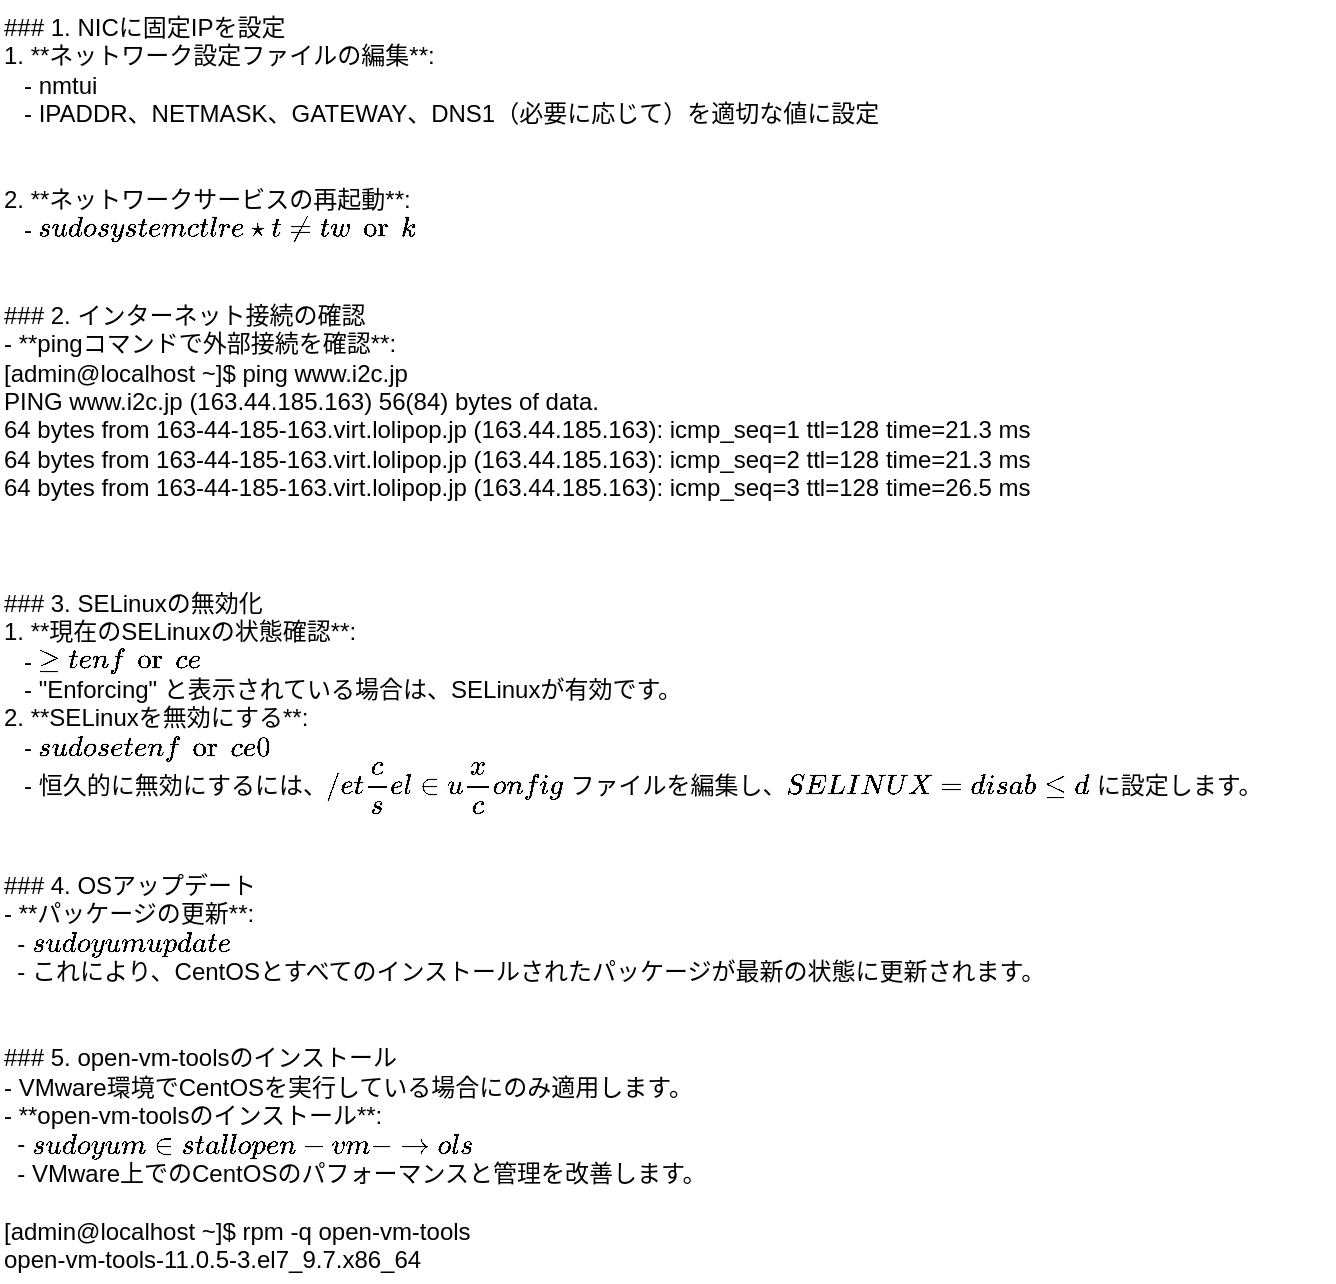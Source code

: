<mxfile version="22.1.16" type="github" pages="10">
  <diagram id="Cw5CgzrS2XZY5D7zUyKp" name="OSインストール">
    <mxGraphModel dx="1647" dy="839" grid="0" gridSize="10" guides="1" tooltips="1" connect="1" arrows="1" fold="1" page="1" pageScale="1" pageWidth="827" pageHeight="1169" math="0" shadow="0">
      <root>
        <mxCell id="0" />
        <mxCell id="1" parent="0" />
        <mxCell id="szrl0G2C0kDdJWEc9u8A-1" value="### 1. NICに固定IPを設定&#xa;1. **ネットワーク設定ファイルの編集**:&#xa;   - nmtui&#xa;   - IPADDR、NETMASK、GATEWAY、DNS1（必要に応じて）を適切な値に設定&#xa;&#xa;&#xa;2. **ネットワークサービスの再起動**:&#xa;   - `sudo systemctl restart network`&#xa;&#xa;&#xa;### 2. インターネット接続の確認&#xa;- **pingコマンドで外部接続を確認**:&#xa;[admin@localhost ~]$ ping www.i2c.jp&#xa;PING www.i2c.jp (163.44.185.163) 56(84) bytes of data.&#xa;64 bytes from 163-44-185-163.virt.lolipop.jp (163.44.185.163): icmp_seq=1 ttl=128 time=21.3 ms&#xa;64 bytes from 163-44-185-163.virt.lolipop.jp (163.44.185.163): icmp_seq=2 ttl=128 time=21.3 ms&#xa;64 bytes from 163-44-185-163.virt.lolipop.jp (163.44.185.163): icmp_seq=3 ttl=128 time=26.5 ms&#xa;  &#xa;&#xa;&#xa;### 3. SELinuxの無効化&#xa;1. **現在のSELinuxの状態確認**:&#xa;   - `getenforce`&#xa;   - &quot;Enforcing&quot; と表示されている場合は、SELinuxが有効です。&#xa;2. **SELinuxを無効にする**:&#xa;   - `sudo setenforce 0`&#xa;   - 恒久的に無効にするには、`/etc/selinux/config` ファイルを編集し、`SELINUX=disabled` に設定します。&#xa;&#xa;&#xa;### 4. OSアップデート&#xa;- **パッケージの更新**:&#xa;  - `sudo yum update`&#xa;  - これにより、CentOSとすべてのインストールされたパッケージが最新の状態に更新されます。&#xa;&#xa;&#xa;### 5. open-vm-toolsのインストール&#xa;- VMware環境でCentOSを実行している場合にのみ適用します。&#xa;- **open-vm-toolsのインストール**:&#xa;  - `sudo yum install open-vm-tools`&#xa;  - VMware上でのCentOSのパフォーマンスと管理を改善します。&#xa;  &#xa;[admin@localhost ~]$ rpm -q open-vm-tools&#xa;open-vm-tools-11.0.5-3.el7_9.7.x86_64" style="text;whiteSpace=wrap;" parent="1" vertex="1">
          <mxGeometry x="67" y="47" width="667" height="641" as="geometry" />
        </mxCell>
      </root>
    </mxGraphModel>
  </diagram>
  <diagram name="SSH" id="EZcLK18hInASVvrHGoVY">
    <mxGraphModel dx="1647" dy="839" grid="0" gridSize="10" guides="1" tooltips="1" connect="1" arrows="1" fold="1" page="1" pageScale="1" pageWidth="827" pageHeight="1169" math="0" shadow="0">
      <root>
        <mxCell id="0" />
        <mxCell id="1" parent="0" />
        <mxCell id="BWevsbJ870ceWmd9wQKM-1" value="### 8. TeraTermからSSH接続確認&#xa;1. **Windows端末からTeraTermを起動**:&#xa;   - TeraTermをインストールしていない場合は、インストールが必要です。&#xa;2. **SSH接続設定**:&#xa;   - TeraTermの「新しい接続」で、CentOSサーバのIPアドレスまたはホスト名を入力します。&#xa;   - ポート番号をデフォルトの22から変更した場合は、変更したポート番号（例: 10022）を入力します。&#xa;3. **接続テスト**:&#xa;   - 「OK」をクリックして接続を試みます。成功すれば、ログインプロンプトが表示されます。&#xa;&#xa;&#xa;### 9. SSHセキュリティ設定&#xa;1. **SSHポートの変更**:&#xa;   - `sudo vi /etc/ssh/sshd_config` でSSH設定ファイルを開きます。&#xa;   - `Port 22` を `Port 10022`（または他のポート）に変更します。&#xa;   ===&#xa;   # If you want to change the port on a SELinux system, you have to tell&#xa;   # SELinux about this change.&#xa;   # semanage port -a -t ssh_port_t -p tcp #PORTNUMBER&#xa;   #&#xa;   Port 22&#xa;   Port 10022&#xa;   #AddressFamily any&#xa;   #ListenAddress 0.0.0.0&#xa;   #ListenAddress ::&#xa;   ===&#xa;2. **rootユーザの直接ログイン禁止**:&#xa;   - 同じファイルで `PermitRootLogin yes` を `PermitRootLogin no` に変更します。&#xa;3. **公開鍵認証の設定**:&#xa;   - teratermの鍵生成より、鍵を生成します。&#xa;   - 公開鍵をサーバの `vi ~/.ssh/authorized_keys` にコピーします。&#xa;4. **FirewalldでSSHポートを開放**:&#xa;   - `sudo firewall-cmd --permanent --add-port=10022/tcp` を実行します。&#xa;   - `sudo firewall-cmd --reload` で設定を適用します。&#xa;5. **SSHサービスの再起動**:&#xa;   - `sudo systemctl restart sshd`&#xa;&#xa;&#xa;### 10. サービス・ポート・ログ確認&#xa;1. **SSHサービスの状態確認**:&#xa;   - `systemctl status sshd` でSSHサービスの状態を確認します。&#xa;   ===&#xa;   [root@localhost ~]# systemctl status sshd&#xa;   ● sshd.service - OpenSSH server daemon&#xa;      Loaded: loaded (/usr/lib/systemd/system/sshd.service; enabled; vendor preset: enabled)&#xa;      Active: active (running) since 金 2023-12-29 15:37:12 JST; 16s ago&#xa;   ===&#xa;2. **SSHポートの確認**:&#xa;   - `ss -tuln | grep 10022` でSSHポートがリスニングしているか確認します。&#xa;   ===&#xa;   [root@localhost ~]# ss -tuln | grep 10022&#xa;   tcp    LISTEN     0      128       *:10022                 *:*&#xa;   tcp    LISTEN     0      128    [::]:10022              [::]:*&#xa;   ===&#xa;   tcp LISTEN 0 128 *:10022 *:*: これはIPv4アドレスでSSHサーバがポート10022でリスニングしていることを示しています。&#xa;   tcp LISTEN 0 128 [::]:10022 [::]:*: これはIPv6アドレスでSSHサーバがポート10022でリスニングしていることを示しています。&#xa;&#xa;&#xa;3. **SSHアクセスログの確認**:&#xa;   - `sudo journalctl -u sshd` を実行してSSHのアクセスログを確認します。&#xa;   ===&#xa;   [root@localhost ~]# journalctl -u sshd&#xa;   -- Logs begin at 木 2023-12-28 14:40:23 JST, end at 金 2023-12-29 15:37:12 JST. --&#xa;   12月 29 13:51:01 localhost.localdomain systemd[1]: Starting OpenSSH server daemon...&#xa;   12月 29 13:51:02 localhost.localdomain sshd[1125]: Server listening on 0.0.0.0 port 22.&#xa;   12月 29 13:51:02 localhost.localdomain sshd[1125]: Server listening on :: port 22.&#xa;   12月 29 13:51:02 localhost.localdomain systemd[1]: Started OpenSSH server daemon.&#xa;   12月 29 13:52:03 localhost.localdomain sshd[1650]: Accepted password for admin from 192.168.230.1 port 60614 ssh2&#xa;   12月 29 15:37:12 localhost.localdomain systemd[1]: Stopping OpenSSH server daemon...&#xa;   12月 29 15:37:12 localhost.localdomain systemd[1]: Stopped OpenSSH server daemon.&#xa;   12月 29 15:37:12 localhost.localdomain systemd[1]: Starting OpenSSH server daemon...&#xa;   12月 29 15:37:12 localhost.localdomain sshd[2422]: Server listening on 0.0.0.0 port 10022.&#xa;   12月 29 15:37:12 localhost.localdomain sshd[2422]: Server listening on :: port 10022.&#xa;   12月 29 15:37:12 localhost.localdomain sshd[2422]: Server listening on 0.0.0.0 port 22.&#xa;   12月 29 15:37:12 localhost.localdomain sshd[2422]: Server listening on :: port 22.&#xa;   12月 29 15:37:12 localhost.localdomain systemd[1]: Started OpenSSH server daemon.&#xa;   ===" style="text;whiteSpace=wrap;" parent="1" vertex="1">
          <mxGeometry x="11" y="196.79" width="780" height="1173" as="geometry" />
        </mxCell>
      </root>
    </mxGraphModel>
  </diagram>
  <diagram id="cSdYDNsyQWn_zRzjIRta" name="DNS">
    <mxGraphModel dx="1647" dy="839" grid="0" gridSize="10" guides="1" tooltips="1" connect="1" arrows="1" fold="1" page="1" pageScale="1" pageWidth="827" pageHeight="1169" math="0" shadow="0">
      <root>
        <mxCell id="0" />
        <mxCell id="1" parent="0" />
        <mxCell id="7tC5FyxkFxibnzimmtPk-1" value="### 1. BINDとbind-chrootのインストール&#xa;    ===&#xa;    [root@localhost ~]# yum install bind bind-chroot&#xa;    読み込んだプラグイン:fastestmirror&#xa;    Determining fastest mirrors&#xa;     * base: ftp.tsukuba.wide.ad.jp&#xa;     * extras: ftp.tsukuba.wide.ad.jp&#xa;     * updates: ftp.tsukuba.wide.ad.jp&#xa;    総ダウンロード容量: 7.0 M&#xa;    インストール容量: 18 M&#xa;    Is this ok [y/d/N]: y&#xa;&#xa;&#xa;    ===&#xa;    bind：DNS&#xa;    bind-chroot：chroot環境&#xa;    bind-libs：ライブラリ&#xa;    bind-utils：dig hos nslookup等&#xa;&#xa;### 2. named.confファイルの編集&#xa;- `named.conf` にゾーン設定を追加します&#xa;    ### 1. `named.conf` ファイルの編集&#xa;    `named.conf` はBINDの主要な設定ファイルで、通常 `/etc/named.conf` に位置しています。&#xa;    このファイルを編集する前に、変更前の状態をバックアップしておくことをお勧めする。&#xa;    ===&#xa;    [root@localhost ~]# cp -p /etc/named.conf /etc/named.conf.backup&#xa;    ===&#xa;    -  `-p`：は属性もコピーします。&#xa;&#xa;    次に、テキストエディタ（例えば `vi`）を使用して `named.conf` を編集します。&#xa;    ===&#xa;    [root@localhost ~]# vi /etc/named.conf&#xa;    &lt;&lt;&lt;中略&gt;&gt;&gt;&#xa;    options {&#xa;        listen-on port 53 { any; };&#xa;        listen-on-v6 port 53 { any; };&#xa;        directory       &quot;/var/named&quot;;&#xa;        dump-file       &quot;/var/named/data/cache_dump.db&quot;;&#xa;        statistics-file &quot;/var/named/data/named_stats.txt&quot;;&#xa;        memstatistics-file &quot;/var/named/data/named_mem_stats.txt&quot;;&#xa;        recursing-file  &quot;/var/named/data/named.recursing&quot;;&#xa;        secroots-file   &quot;/var/named/data/named.secroots&quot;;&#xa;        allow-query     { any;};&#xa;    ===&#xa;&#xa;&#xa;    ### 2. ゾーン設定の追加&#xa;    `named.conf` の適切なセクションにゾーン設定を追加します。&#xa;    例として、`example.com` ドメインのゾーン設定は以下のようになります。&#xa;    ===&#xa;    zone &quot;test.i2c.com&quot; IN {&#xa;        type master;&#xa;        file &quot;test.i2c.com.zone&quot;;&#xa;        allow-query { localnets; };&#xa;    };&#xa;    ===&#xa;    - `type master;`: このゾーンがマスター（原本）であることを指定します。&#xa;    - `file &quot;example.com.zone&quot;;`: このゾーンのデータが保存されているファイル名を指定します。&#xa;    - `allow-query { localnets; };`: ローカルネットワークからの問い合わせのみを許可します。&#xa;    ここで逆引きゾーンも設定する場合は逆引きのファイルも作成することにより、次のステップのnamedのリスタート時にエラーが発生しなくなります。&#xa;&#xa;    ### 4. 設定の検証とサービスの再起動&#xa;    設定を変更した後は、必ず設定ファイルの構文を検証してください。&#xa;    エラーがなければ、BINDサービスを再起動して変更を適用します。&#xa;    ===&#xa;    [root@localhost ~]#named-checkconf&#xa;    [root@localhost ~]#systemctl restart named&#xa;    ======&#xa;&#xa;### 3. 正引きゾーンファイルの作成&#xa;- `/var/named/` にゾーンファイルを作成します。&#xa;- Aレコード、CNAMEレコード、MXレコード、NSレコードを登録します。&#xa;&#xa;正引きゾーンファイルを作成するには、`/var/named/` ディレクトリにゾーンファイル（この例では `example.com.zone`）を作成し、&#xa;その中にDNSレコード（Aレコード、CNAMEレコード、MXレコード、NSレコード）を定義します。&#xa;以下は `example.com` ドメインのための基本的なゾーンファイルの例です。&#xa;### ゾーンファイル `example.com.zone` の作成&#xa;    1. **ゾーンファイルの作成**:&#xa;       ===&#xa;       sudo vi /var/named/test.i2c.com.zone&#xa;       ===&#xa;&#xa;    2. **ゾーンファイルの内容**:&#xa;       ===&#xa;       $TTL 86400&#xa;       @   IN  SOA ns1.test.i2c.com. root.test.i2c.com. (&#xa;               2023122901  ; Serial&#xa;               3600        ; Refresh&#xa;               1800        ; Retry&#xa;               604800      ; Expire&#xa;               86400       ; Minimum TTL&#xa;       )&#xa;               IN  NS     ns1.test.i2c.com.&#xa;       ns1     IN  A      192.168.230.134&#xa;       @       IN  A      192.168.230.100&#xa;       www     IN  CNAME  @&#xa;       @       IN  MX 10  mail.test.i2c.com.&#xa;       mail    IN  A      192.168.230.101&#xa;       ===&#xa;&#xa;    3. **ゾーンファイルの構文チェック**:&#xa;       - ゾーンファイルを保存した後、以下のコマンドで構文をチェックします。&#xa;         ===&#xa;         [root@localhost ~]# named-checkzone test.i2c.com /var/named/test.i2c.com.zone&#xa;         zone example.com/IN: loaded serial 2023122901&#xa;         OK&#xa;         ===&#xa;&#xa;    4. **BINDサービスの再起動**:&#xa;       - 設定を反映させるためにBINDサービスを再起動します。&#xa;         ===&#xa;         sudo systemctl restart named&#xa;         ===&#xa;&#xa;### 4. 逆引きゾーンファイルの作成&#xa;- `/var/named/` に逆引きゾーンファイルを作成します。&#xa;- PTRレコードを登録します。&#xa;逆引きゾーンファイルを作成する際、PTR（ポインタ）レコードを使用してIPアドレスを対応するホスト名にマッピングします。&#xa;逆引きゾーンは、特定のIPアドレス範囲の逆引きDNSルックアップ用に設計されます。以下に一般的な手順と例を示します。&#xa;&#xa;    ### 逆引きゾーンファイルの作成手順&#xa;    1. **逆引きゾーンファイルの作成**:&#xa;       - `/var/named/` ディレクトリ内に逆引きゾーンファイルを作成します。ファイル名は通常、対象のIPアドレス範囲に基づいて命名されます。&#xa;         例えば、`192.168.230.0/24` ネットワーク用の逆引きゾーンファイル名は `230.168.192.in-addr.arpa.zone` となることが多い。&#xa;         ===&#xa;         zone &quot;230.168.192.in-addr.arpa&quot; IN {&#xa;                 type master;&#xa;                 file &quot;230.168.192.in-addr.arpa.zone&quot;;&#xa;                 allow-update { none; };&#xa;         };&#xa;         [root@localhost ~]# vi /etc/named.conf&#xa;         [root@localhost ~]# named-checkconf&#xa;         ===&#xa;&#xa;    2. **逆引きゾーンファイルの内容**:&#xa;       - ゾーンファイルの基本的な構造は正引きゾーンファイルに似ていますが、PTRレコードを使用します。&#xa;       - 以下に、`192.168.2.0/24` ネットワーク用の逆引きゾーンファイルの例を示します。&#xa;&#xa;         ===&#xa;         [root@localhost ~]# vi /var/named/230.168.192.in-addr.arpa.zone&#xa;         $TTL 86400&#xa;         @   IN  SOA ns1.test.i2c.com. root.test.i2c.com. (&#xa;                 2023122901  ; Serial&#xa;                 3600        ; Refresh&#xa;                 1800        ; Retry&#xa;                 604800      ; Expire&#xa;                 86400 )     ; Minimum TTL&#xa;         ;&#xa;&#xa;                 IN  NS  ns1.test.i2c.com.&#xa;         134    IN  PTR ns1.test.i2c.com.&#xa;         100    IN  PTR test.i2c.com.&#xa;         101    IN  PTR mail.test.i2c.com.&#xa;         ===&#xa;&#xa;    3. **構文チェック**:&#xa;       - `named-checkzone` コマンドを使用して逆引きゾーンファイルの構文をチェックします。&#xa;         ===&#xa;         named-checkzone 230.168.192.in-addr.arpa /var/named/230.168.192.in-addr.arpa.zone&#xa;         ===&#xa;&#xa;&#xa;    4. **サービスの再起動**:&#xa;       - 設定を適用するためにBINDサービスを再起動します。&#xa;         ===&#xa;         systemctl restart named&#xa;         ===&#xa;&#xa;### 5. BINDサービスの開始と自動起動の設定&#xa;===&#xa;systemctl start named&#xa;systemctl enable named&#xa;===&#xa;&#xa;### 6. FirewalldでDNSポートを開放&#xa;===&#xa;firewall-cmd --permanent --add-service=dns&#xa;firewall-cmd --reload&#xa;===&#xa;&#xa;### 7. BINDサービスの状態確認&#xa;===&#xa;[root@localhost ~]# systemctl status named&#xa;● named.service - Berkeley Internet Name Domain (DNS)&#xa;   Loaded: loaded (/usr/lib/systemd/system/named.service; enabled; vendor preset: disabled)&#xa;   Active: active (running) since 土 2023-12-30 07:28:02 JST; 13min ago&#xa;  Process: 19102 ExecStop=/bin/sh -c /usr/sbin/rndc stop &gt; /dev/null 2&gt;&amp;1 || /bin/kill -TERM $MAINPID (code=exited, status=0/SUCCESS)&#xa;  Process: 19114 ExecStart=/usr/sbin/named -u named -c ${NAMEDCONF} $OPTIONS (code=exited, status=0/SUCCESS)&#xa;  Process: 19112 ExecStartPre=/bin/bash -c if [ ! &quot;$DISABLE_ZONE_CHECKING&quot; == &quot;yes&quot; ]; then /usr/sbin/named-checkconf -z &quot;$NAMEDCONF&quot;; else echo &quot;Checking of zone files is disabled&quot;; fi (code=exited, status=0/SUCCESS)&#xa; Main PID: 19116 (named)&#xa;   CGroup: /system.slice/named.service&#xa;           mq19116 /usr/sbin/named -u named -c /etc/named.conf&#xa;&#xa;&#xa;12月 30 07:28:16 localhost.localdomain named[19116]: RRSIG validity period has not begun resolving &#39;com/DS/IN&#39;: 170.247.170.2#53&#xa;12月 30 07:28:16 localhost.localdomain named[19116]: validating com/DS: verify failed due to bad signature (keyid=46780): RRSIG validity period has not begun&#xa;12月 30 07:28:16 localhost.localdomain named[19116]: validating com/DS: no valid signature found&#xa;12月 30 07:28:16 localhost.localdomain named[19116]: RRSIG validity period has not begun resolving &#39;com/DS/IN&#39;: 192.58.128.30#53&#xa;12月 30 07:28:16 localhost.localdomain named[19116]: validating com/DS: verify failed due to bad signature (keyid=46780): RRSIG validity period has not begun&#xa;12月 30 07:28:16 localhost.localdomain named[19116]: validating com/DS: no valid signature found&#xa;12月 30 07:28:16 localhost.localdomain named[19116]: RRSIG validity period has not begun resolving &#39;com/DS/IN&#39;: 199.7.83.42#53&#xa;12月 30 07:28:16 localhost.localdomain named[19116]: no valid DS resolving &#39;www.google.com/A/IN&#39;: 216.239.38.10#53&#xa;12月 30 07:28:16 localhost.localdomain named[19116]: validating www.google.com/A: bad cache hit (com/DS)&#xa;12月 30 07:28:16 localhost.localdomain named[19116]: broken trust chain resolving &#39;www.google.com/A/IN&#39;: 216.239.36.10#53&#xa;===&#xa;&#xa;### 8. BINDのポート確認&#xa;===&#xa;[root@localhost ~]# ss -tuln | grep 53&#xa;udp    UNCONN     0      0      192.168.230.130:53                    *:*&#xa;udp    UNCONN     0      0      127.0.0.1:53                    *:*&#xa;udp    UNCONN     0      0      [::]:53                 [::]:*&#xa;tcp    LISTEN     0      10     192.168.230.130:53                    *:*&#xa;tcp    LISTEN     0      10     127.0.0.1:53                    *:*&#xa;tcp    LISTEN     0      128    127.0.0.1:953                   *:*&#xa;tcp    LISTEN     0      10     [::]:53                 [::]:*&#xa;tcp    LISTEN     0      128       [::1]:953                [::]:*&#xa;===&#xa;&#xa;### 9. BIND関連のエラー確認&#xa;===&#xa;sudo journalctl -u named&#xa;===&#xa;&#xa;### 10. nmtuiでDNS関連の設定&#xa;最後に自動的に取得されたDNSパラメーターを無視にチェック&#xa;===&#xa;systemctl restart NetworkManager&#xa;===&#xa;&#xa;### 11. /etc/resolv.conf編集&#xa;===&#xa;# Generated by NetworkManager&#xa;search ns1.test.i2c.jp test.i2c.com&#xa;nameserver 192.168.230.134&#xa;===&#xa;&#xa;### 12. 確認&#xa;&#xa;&#xa;    ===&#xa;    [root@localhost ~]# nslookup www.test.i2c.com&#xa;    Server:         127.0.0.1&#xa;    Address:        127.0.0.1#53&#xa;&#xa;&#xa;    www.example.com canonical name = example.com.&#xa;    Name:   example.com&#xa;    Address: 192.168.2.100&#xa;&#xa;&#xa;    [root@localhost ~]# nslookup 192.168.230.134&#xa;    100.2.168.192.in-addr.arpa      name = example.com.&#xa;&#xa;&#xa;    [root@localhost ~]# dig www.test.i2c.com&#xa;&#xa;&#xa;    ; &lt;&lt;&gt;&gt; DiG 9.11.4-P2-RedHat-9.11.4-26.P2.el7_9.15 &lt;&lt;&gt;&gt; www.example.com&#xa;    ;; global options: +cmd&#xa;    ;; Got answer:&#xa;    ;; -&gt;&gt;HEADER&lt;&lt;- opcode: QUERY, status: NOERROR, id: 49535&#xa;    ;; flags: qr aa rd ra; QUERY: 1, ANSWER: 2, AUTHORITY: 1, ADDITIONAL: 2&#xa;&#xa;&#xa;    ;; OPT PSEUDOSECTION:&#xa;    ; EDNS: version: 0, flags:; udp: 4096&#xa;    ;; QUESTION SECTION:&#xa;    ;www.example.com.               IN      A&#xa;&#xa;&#xa;    ;; ANSWER SECTION:&#xa;    www.example.com.        86400   IN      CNAME   example.com.&#xa;    example.com.            86400   IN      A       192.168.2.100&#xa;&#xa;&#xa;    ;; AUTHORITY SECTION:&#xa;    example.com.            86400   IN      NS      ns1.example.com.&#xa;&#xa;&#xa;    ;; ADDITIONAL SECTION:&#xa;    ns1.example.com.        86400   IN      A       192.168.2.1&#xa;&#xa;&#xa;    ;; Query time: 0 msec&#xa;    ;; SERVER: 127.0.0.1#53(127.0.0.1)&#xa;    ;; WHEN: 土 12月 30 07:26:48 JST 2023&#xa;    ;; MSG SIZE  rcvd: 108&#xa;&#xa;&#xa;    [root@localhost ~]# dig -x 192.168.230.134&#xa;&#xa;&#xa;    ; &lt;&lt;&gt;&gt; DiG 9.11.4-P2-RedHat-9.11.4-26.P2.el7_9.15 &lt;&lt;&gt;&gt; -x 192.168.2.1&#xa;    ;; global options: +cmd&#xa;    ;; Got answer:&#xa;    ;; -&gt;&gt;HEADER&lt;&lt;- opcode: QUERY, status: NOERROR, id: 21599&#xa;    ;; flags: qr aa rd ra; QUERY: 1, ANSWER: 1, AUTHORITY: 1, ADDITIONAL: 2&#xa;&#xa;&#xa;    ;; OPT PSEUDOSECTION:&#xa;    ; EDNS: version: 0, flags:; udp: 4096&#xa;    ;; QUESTION SECTION:&#xa;    ;1.2.168.192.in-addr.arpa.      IN      PTR&#xa;&#xa;&#xa;    ;; ANSWER SECTION:&#xa;    1.2.168.192.in-addr.arpa. 86400 IN      PTR     ns1.example.com.&#xa;&#xa;&#xa;    ;; AUTHORITY SECTION:&#xa;    2.168.192.in-addr.arpa. 86400   IN      NS      ns1.example.com.&#xa;&#xa;&#xa;    ;; ADDITIONAL SECTION:&#xa;    ns1.example.com.        86400   IN      A       192.168.2.1&#xa;&#xa;&#xa;    ;; Query time: 1 msec&#xa;    ;; SERVER: 127.0.0.1#53(127.0.0.1)&#xa;    ;; WHEN: 土 12月 30 07:10:16 JST 2023&#xa;    ;; MSG SIZE  rcvd: 112&#xa;    ===" style="text;whiteSpace=wrap;" parent="1" vertex="1">
          <mxGeometry x="40" y="39" width="1387" height="5577" as="geometry" />
        </mxCell>
      </root>
    </mxGraphModel>
  </diagram>
  <diagram id="Kn_N7devSe5hCH_kUH9X" name="Apache">
    <mxGraphModel dx="1647" dy="839" grid="0" gridSize="10" guides="1" tooltips="1" connect="1" arrows="1" fold="1" page="1" pageScale="1" pageWidth="827" pageHeight="1169" math="0" shadow="0">
      <root>
        <mxCell id="0" />
        <mxCell id="1" parent="0" />
        <mxCell id="hrIiPlVvqsmxAArQOzFZ-1" value="Apache Webサーバのインストールと設定に関するタスクを分解して説明します。以下に、各ステップの詳細とそれぞれの実行方法を示します。&#xa;&#xa;&#xa;### 1. Apacheのインストール&#xa;-Apache（httpd）をインストールします。&#xa;  ===&#xa;  yum install httpd&#xa;  ===&#xa;&#xa;&#xa;### 2. Firewalldで必要なポートを開ける&#xa;- HTTP（80）とHTTPS（443）のポートを開放します。&#xa;  ===&#xa;  [root@localhost ~]# firewall-cmd --permanent --add-service=http&#xa;  success&#xa;  [root@localhost ~]# firewall-cmd --permanent --add-service=https&#xa;  success&#xa;  [root@localhost ~]#&#xa;  [root@localhost ~]# firewall-cmd --reload&#xa;  ===&#xa;&#xa;&#xa;### 3. Apacheの基本設定&#xa;&#xa;&#xa;#### 3.1 通常アクセスの確認&#xa;- Apacheを起動して、デフォルトページにアクセスできるかを確認します。&#xa;  ===&#xa;  [root@localhost ~]# systemctl start httpd&#xa;  [root@localhost ~]# systemctl enable httpd&#xa;  Created symlink from /etc/systemd/system/multi-user.target.wants/httpd.service to /usr/lib/systemd/system/httpd.service.&#xa;  ===&#xa;&#xa;&#xa;#### 3.2 セキュリティ設定&#xa;- **デフォルトページの削除または変更**:&#xa;  - `welcome.conf` の内容をコメントアウトまたは削除します。&#xa;  ===&#xa;  vi /etc/httpd/conf.d/welcome.conf&#xa;  #&lt;LocationMatch &quot;^/+$&quot;&gt;&#xa;  #    Options -Indexes&#xa;  #    ErrorDocument 403 /.noindex.html&#xa;  #&lt;/LocationMatch&gt;&#xa;  ===&#xa;  &#xa;  - 自分で作成したテストページを `/var/www/html/` に設置します。&#xa;  ===&#xa;  vi /var/www/html/index.html&#xa;  &lt;html&gt;&#xa;  &lt;body&gt;&#xa;  &lt;div style=&quot;width: 100%; font-size: 40px; font-weight: bold; text-align: center;&quot;&gt;&#xa;  Test Page&#xa;  &lt;/div&gt;&#xa;  &lt;/body&gt;&#xa;  &lt;/html&gt;&#xa;  ===&#xa;&#xa;- **Apacheバージョン情報の非表示**:&#xa;  - `httpd.conf` ファイルに `ServerTokens Prod` を追加します。&#xa;  ===&#xa;  vi /etc/httpd/conf/httpd.conf&#xa;  ===&#xa;  目的&#xa;  Apacheバージョン情報の非表示の主な目的は、サーバのセキュリティを強化することです。&#xa;  理由&#xa;  情報漏洩の最小化&#xa;  WebサーバがHTTPレスポンスヘッダーにバージョン情報やOSの詳細を含むと、攻撃者による情報収集が容易になります。攻撃者はこの情報を利用して、特定のバージョンに特有の既知の脆弱性を悪用することができます。&#xa;&#xa;&#xa;- **ディレクトリリスティングの無効化**:&#xa;  - `Options -Indexes` を設定ファイルに追加します。&#xa;  ===&#xa;  &lt;Directory &quot;/var/www/cgi-bin&quot;&gt;&#xa;      AllowOverride None&#xa;      Options None # Noneになっていたら変更要らない。&#xa;      Require all granted&#xa;  &lt;/Directory&gt;&#xa;  ===&#xa;  目的&#xa;  ディレクトリリスティングを無効にすることで、Webサーバー上のディレクトリ構造やファイルリストが外部から参照されるのを防ぎます。&#xa;&#xa;- **クリックジャッキング対策**:&#xa;  - `Header always append X-Frame-Options DENY` を設定ファイルに追加します。&#xa;&#xa;&#xa;- **TRACEメソッドの無効化**:&#xa;  - `TraceEnable off` を設定ファイルに追加します。&#xa;  目的&#xa;  Apache WebサーバでのHTTP TRACEメソッドの無効化は、セキュリティを強化し、クロスサイトトレーシング (XST) 攻撃を防ぐために行われます。&#xa;  クロスサイトトレーシング (XST) 攻撃とは&#xa;  XST攻撃:&#xa;  クロスサイトトレーシング攻撃は、WebサーバのHTTP TRACEメソッドを悪用して、ユーザーのセッション情報やその他の機密情報を盗む攻撃です。&#xa;&#xa;#### 3.3 BASIC認証設定&#xa;- `.htaccess` ファイルを使用してBASIC認証を設定します。&#xa;&#xa;#### BASIC認証の設定方法&#xa;&#xa;BASIC認証を設定することで、Apache Webサーバー上の特定のディレクトリへのアクセスを制限し、ユーザー名とパスワードによる認証を要求します。&#xa;これは、特定のリソースへのアクセスを制御する簡易的な方法です。&#xa;&#xa;### 手順&#xa;&#xa;1. **認証用ユーザーファイルの作成**:&#xa;   - `htpasswd` ユーティリティを使用して、認証に使用するユーザー名とパスワードを含むファイルを作成します。例えば、`/etc/httpd/.htpasswd` というファイルにユーザーを追加する場合:&#xa;     ===&#xa;     htpasswd -c /etc/httpd/conf/.htpasswd admin&#xa;     　パスワード入力&#xa;     　パスワード再入力&#xa;     ===&#xa;&#xa;2. **`.htaccess` ファイルの作成**:&#xa;   - BASIC認証を適用したいディレクトリに `.htaccess` ファイルを作成します。&#xa;   - 以下の内容を `.htaccess` ファイルに追加します:&#xa;     ===&#xa;     vi /etc/httpd/conf/httpd.conf&#xa;     &lt;Directory &quot;/var/www/html&quot;&gt;&#xa;           AuthUserFile /etc/httpd/conf/.htpasswd&#xa;           AuthGroupFile /dev/null&#xa;           AuthName &quot;Basic Auth&quot;&#xa;           AuthType Basic&#xa;           Require valid-user&#xa;           AllowOverride All&#xa;     &lt;/Directory&gt;&#xa;     ===&#xa;&#xa;3. **Apacheの設定の確認**:&#xa;   - Apacheが `.htaccess` ファイルを使用するように設定されていることを確認します。&#xa;     Apacheのメイン設定ファイル（`httpd.conf`）を編集し、対象のディレクトリの `&lt;Directory&gt;` セクションに `AllowOverride All` を設定します。&#xa;     ===&#xa;     &lt;Directory &quot;/var/www/html&quot;&gt;&#xa;         AllowOverride All&#xa;     &lt;/Directory&gt;&#xa;     ===&#xa;     ここで `/var/www/html` は `.htaccess` ファイルが存在するディレクトリに置き換えてください。&#xa;&#xa;4. **Apacheの再起動**:&#xa;   - 設定を有効にするために、Apacheを再起動します。&#xa;     ===&#xa;     systemctl restart httpd&#xa;     ===&#xa;https://www.server-world.info/query?os=CentOS_7&amp;p=httpd&amp;f=8&#xa;&#xa;#### 3.4 名前ベースのVirtualHost設定&#xa;- 複数のドメインに対応するVirtualHostを `httpd.conf` または関連する設定ファイルに設定します。&#xa;&#xa;あまり興味がないのでパス&#xa;&#xa;#### 3.5 SSL設定&#xa;- 自己署名証明書を作成し、SSL設定を `httpd.conf` に追加します。&#xa;&#xa;===&#xa;[root@localhost ~]# mkdir -p /etc/ssl/private&#xa;[root@localhost ~]# chmod 700 /etc/ssl/private&#xa;[root@localhost ~]# sudo openssl req -x509 -nodes -days 365 -newkey rsa:2048 -keyout /etc/ssl/private/server.key -out /etc/ssl/certs/server.crt&#xa;Generating a 2048 bit RSA private key&#xa;........................................+++&#xa;............................+++&#xa;writing new private key to &#39;/etc/ssl/private/server.key&#39;&#xa;-----&#xa;You are about to be asked to enter information that will be incorporated&#xa;into your certificate request.&#xa;What you are about to enter is what is called a Distinguished Name or a DN.&#xa;There are quite a few fields but you can leave some blank&#xa;For some fields there will be a default value,&#xa;If you enter &#39;.&#39;, the field will be left blank.&#xa;-----&#xa;Country Name (2 letter code) [XX]:JP&#xa;State or Province Name (full name) []:Osaka&#xa;Locality Name (eg, city) [Default City]:Osaka&#xa;Organization Name (eg, company) [Default Company Ltd]:i2c.jp&#xa;Organizational Unit Name (eg, section) []:&#xa;Common Name (eg, your name or your server&#39;s hostname) []:www.test.i2c.com&#xa;Email Address []:admin@test.i2c.com&#xa;[root@localhost ~]#&#xa;[root@localhost ~]# yum install mod_ssl&#xa;[root@localhost ~]# systemctl restart httpd&#xa;[root@localhost ~]# sudo systemctl status httpd&#xa;● httpd.service - The Apache HTTP Server&#xa;   Loaded: loaded (/usr/lib/systemd/system/httpd.service; enabled; vendor preset: disabled)&#xa;   Active: active (running) since 日 2023-12-31 20:05:05 JST; 2s ago&#xa;     Docs: man:httpd(8)&#xa;           man:apachectl(8)&#xa;  Process: 30440 ExecStop=/bin/kill -WINCH ${MAINPID} (code=exited, status=0/SUCCESS)&#xa; Main PID: 30445 (httpd)&#xa;   Status: &quot;Processing requests...&quot;&#xa;   CGroup: /system.slice/httpd.service&#xa;           tq30445 /usr/sbin/httpd -DFOREGROUND&#xa;           tq30446 /usr/sbin/httpd -DFOREGROUND&#xa;           tq30447 /usr/sbin/httpd -DFOREGROUND&#xa;           tq30448 /usr/sbin/httpd -DFOREGROUND&#xa;           tq30449 /usr/sbin/httpd -DFOREGROUND&#xa;           mq30450 /usr/sbin/httpd -DFOREGROUND&#xa;&#xa;12月 31 20:05:05 ns1.test.i2c.com systemd[1]: Stopped The Apache HTTP Server.&#xa;12月 31 20:05:05 ns1.test.i2c.com systemd[1]: Starting The Apache HTTP Server...&#xa;12月 31 20:05:05 ns1.test.i2c.com systemd[1]: Started The Apache HTTP Server.&#xa;===&#xa;&#xa;実際にhttps:://&lt;作成したサイト&gt;でデバックツールを使ってみることで、どんな証明書でどのような通信が行われているか確認します。&#xa;===&#xa;Request URL:https://192.168.230.134/&#xa;Request Method:GET&#xa;Status Code:200 OK&#xa;Remote Address:192.168.230.134:443&#xa;Referrer Policy:strict-origin-when-cross-origin&#xa;&#xa;一般名（CN）    ns1.test.i2c.com&#xa;組織（O）    SomeOrganization&#xa;組織単位（OU）    SomeOrganizationalUnit&#xa;&#xa;===&#xa;&#xa;### 4. サービス・ポート・ログの確認&#xa;&#xa;&#xa;#### 4.1 サービスの確認&#xa;- Apacheが正常に稼働していることを確認します。&#xa;  ===&#xa;  sudo systemctl status httpd&#xa;  ===&#xa;&#xa;&#xa;#### 4.2 ポートの確認&#xa;- Apacheが80番ポートと443番ポートでリスニングしていることを確認します。&#xa;  ===&#xa;  sudo ss -tuln | grep &#39;:80\|:443&#39;&#xa;  ===&#xa;&#xa;&#xa;#### 4.3 ログの確認&#xa;- Apacheのアクセスログが `/var/log/httpd/access_log` に出力されていることを確認します。&#xa;===&#xa;[root@localhost ~]# cat /var/log/httpd/access_log | tail&#xa;192.168.230.1 - admin [31/Dec/2023:16:51:26 +0900] &quot;GET / HTTP/1.1&quot; 500 527 &quot;-&quot; &quot;Mozilla/5.0 (Windows NT 10.0; Win64; x64) AppleWebKit/537.36 (KHTML, like Gecko) Chrome/120.0.0.0 Safari/537.36&quot;&#xa;192.168.230.1 - admin [31/Dec/2023:16:51:26 +0900] &quot;GET / HTTP/1.1&quot; 500 527 &quot;-&quot; &quot;Mozilla/5.0 (Windows NT 10.0; Win64; x64) AppleWebKit/537.36 (KHTML, like Gecko) Chrome/120.0.0.0 Safari/537.36&quot;&#xa;192.168.230.1 - - [31/Dec/2023:16:57:04 +0900] &quot;GET / HTTP/1.1&quot; 401 381 &quot;-&quot; &quot;Mozilla/5.0 (Windows NT 10.0; Win64; x64) AppleWebKit/537.36 (KHTML, like Gecko) Chrome/120.0.0.0 Safari/537.36&quot;&#xa;192.168.230.1 - admin2 [31/Dec/2023:16:57:08 +0900] &quot;GET / HTTP/1.1&quot; 500 527 &quot;-&quot; &quot;Mozilla/5.0 (Windows NT 10.0; Win64; x64) AppleWebKit/537.36 (KHTML, like Gecko) Chrome/120.0.0.0 Safari/537.36&quot;&#xa;192.168.230.1 - - [31/Dec/2023:16:58:46 +0900] &quot;GET / HTTP/1.1&quot; 401 381 &quot;-&quot; &quot;Mozilla/5.0 (Windows NT 10.0; Win64; x64) AppleWebKit/537.36 (KHTML, like Gecko) Chrome/120.0.0.0 Safari/537.36&quot;&#xa;192.168.230.1 - admin2 [31/Dec/2023:16:58:50 +0900] &quot;GET / HTTP/1.1&quot; 500 527 &quot;-&quot; &quot;Mozilla/5.0 (Windows NT 10.0; Win64; x64) AppleWebKit/537.36 (KHTML, like Gecko) Chrome/120.0.0.0 Safari/537.36&quot;&#xa;192.168.230.1 - - [31/Dec/2023:18:20:54 +0900] &quot;GET / HTTP/1.1&quot; 401 381 &quot;-&quot; &quot;Mozilla/5.0 (Windows NT 10.0; Win64; x64) AppleWebKit/537.36 (KHTML, like Gecko) Chrome/120.0.0.0 Safari/537.36&quot;&#xa;192.168.230.1 - admin [31/Dec/2023:18:20:57 +0900] &quot;GET / HTTP/1.1&quot; 200 130 &quot;-&quot; &quot;Mozilla/5.0 (Windows NT 10.0; Win64; x64) AppleWebKit/537.36 (KHTML, like Gecko) Chrome/120.0.0.0 Safari/537.36&quot;&#xa;192.168.230.1 - - [31/Dec/2023:20:05:21 +0900] &quot;GET / HTTP/1.1&quot; 401 381 &quot;-&quot; &quot;Mozilla/5.0 (Windows NT 10.0; Win64; x64) AppleWebKit/537.36 (KHTML, like Gecko) Chrome/120.0.0.0 Safari/537.36&quot;&#xa;192.168.230.1 - admin [31/Dec/2023:20:05:25 +0900] &quot;GET / HTTP/1.1&quot; 200 130 &quot;-&quot; &quot;Mozilla/5.0 (Windows NT 10.0; Win64; x64) AppleWebKit/537.36 (KHTML, like Gecko) Chrome/120.0.0.0 Safari/537.36&quot;&#xa;===" style="text;whiteSpace=wrap;" parent="1" vertex="1">
          <mxGeometry x="87" y="59" width="1344" height="3594" as="geometry" />
        </mxCell>
      </root>
    </mxGraphModel>
  </diagram>
  <diagram id="5PnY9wTJwm_BW4FCFA2g" name="tomcat">
    <mxGraphModel dx="1647" dy="839" grid="0" gridSize="10" guides="1" tooltips="1" connect="1" arrows="1" fold="1" page="1" pageScale="1" pageWidth="827" pageHeight="1169" math="0" shadow="0">
      <root>
        <mxCell id="0" />
        <mxCell id="1" parent="0" />
        <mxCell id="s-RK6Ms0ESVJJzsUwe0O-1" value="Tomcatのインストールと設定は、以下のステップに従って行います。&#xa;このプロセスは、TomcatをWebアプリケーションサーバーとして設定し、Apache Webサーバーと連携させる方法を含みます。&#xa;&#xa;&#xa;### 1. Tomcatのインストール&#xa;&#xa;&#xa;1. **Tomcatのダウンロード**:&#xa;   - Tomcatの公式サイト（[Apache Tomcat](https://tomcat.apache.org/)）から最新版のTomcatをダウンロードします。&#xa;&#xa;&#xa;2. **Tomcatのインストール**:&#xa;   - ダウンロードしたTomcatを適切なディレクトリ（例：`/opt/tomcat`）に解凍します。&#xa;&#xa;&#xa;### 2. Tomcatサービスの登録&#xa;&#xa;&#xa;1. **systemdサービスファイルの作成**:&#xa;   - `/etc/systemd/system/tomcat.service` にTomcatのサービスファイルを作成します。&#xa;   - 以下はサービスファイルの一例です：&#xa;     ```ini&#xa;     [Unit]&#xa;     Description=Apache Tomcat Web Application Container&#xa;     After=network.target&#xa;&#xa;&#xa;     [Service]&#xa;     Type=forking&#xa;&#xa;&#xa;     Environment=JAVA_HOME=/usr/lib/jvm/jre&#xa;     Environment=CATALINA_PID=/opt/tomcat/temp/tomcat.pid&#xa;     Environment=CATALINA_HOME=/opt/tomcat&#xa;     Environment=CATALINA_BASE=/opt/tomcat&#xa;     ExecStart=/opt/tomcat/bin/startup.sh&#xa;     ExecStop=/opt/tomcat/bin/shutdown.sh&#xa;&#xa;&#xa;     User=tomcat&#xa;     Group=tomcat&#xa;     UMask=0007&#xa;     RestartSec=10&#xa;     Restart=always&#xa;&#xa;&#xa;     [Install]&#xa;     WantedBy=multi-user.target&#xa;     ```&#xa;   - `JAVA_HOME` はJavaのインストールパスに置き換えてください。&#xa;   - `User` と `Group` はTomcatを実行するユーザーとグループです。&#xa;&#xa;&#xa;2. **サービスの有効化と起動**:&#xa;   - 新しく作成したサービスを有効化し、起動します：&#xa;     ```bash&#xa;     sudo systemctl daemon-reload&#xa;     sudo systemctl start tomcat&#xa;     sudo systemctl enable tomcat&#xa;     ```&#xa;&#xa;&#xa;### 3. Tomcatセキュリティ対策&#xa;&#xa;&#xa;1. **クリックジャッキング対策**:&#xa;   - Tomcatの `web.xml` ファイル（通常は `/opt/tomcat/conf/web.xml` にあります）にHTTPヘッダーのセキュリティ対策を追加します。&#xa;   - 例えば、以下のように `X-Frame-Options` ヘッダーを追加してクリックジャッキングを防ぎます：&#xa;     ```xml&#xa;     &lt;filter&gt;&#xa;       &lt;filter-name&gt;httpHeaderSecurity&lt;/filter-name&gt;&#xa;       &lt;filter-class&gt;org.apache.catalina.filters.HttpHeaderSecurityFilter&lt;/filter-class&gt;&#xa;       &lt;init-param&gt;&#xa;         &lt;param-name&gt;xframeOptions&lt;/param-name&gt;&#xa;         &lt;param-value&gt;DENY&lt;/param-value&gt;&#xa;       &lt;/init-param&gt;&#xa;     &lt;/filter&gt;&#xa;     &lt;filter-mapping&gt;&#xa;       &lt;filter-name&gt;httpHeaderSecurity&lt;/filter-name&gt;&#xa;       &lt;url-pattern&gt;/*&lt;/url-pattern&gt;&#xa;     &lt;/filter-mapping&gt;&#xa;     ```&#xa;&#xa;&#xa;### 4. ApacheとTomcatの連携設定&#xa;&#xa;&#xa;1. **mod_jkのインストール**:&#xa;   - ApacheとTomcatを連携させるために、`mod_jk` または `mod_proxy` モジュールを使用します。&#xa;   - CentOSでは `mod_jk` モジュールを次のようにインストールできます：&#xa;     ```bash&#xa;     sudo yum install mod_jk&#xa;     ```&#xa;&#xa;&#xa;2. **連携設定の追加**:&#xa;   - Apacheの設定ファイル（`httpd.conf`）に、Tomcatとの連携に関する設定を追加します。&#xa;   - 例えば、`mod_jk` を使用する場合は、`workers.properties` ファイルを設定し、`httpd.conf` に以下のような設定を追加します：&#xa;     ```apache&#xa;     JkWorkersFile /etc/httpd/conf/workers.properties&#xa;     JkLogFile /var/log/httpd/mod_jk.log&#xa;     JkLogLevel info&#xa;     JkMount /tomcat8/* worker1&#xa;     ```&#xa;&#xa;&#xa;### 5. サービス・ポート・ログの確認&#xa;&#xa;&#xa;1. **Tomcatサービスの状態確認**:&#xa;   - Tomcatのサービスが正常に動作しているか確認します：&#xa;     ```bash&#xa;     sudo systemctl status tomcat&#xa;     ```&#xa;&#xa;&#xa;2. **ポートの確認**:&#xa;   - `ss` コマンドを使用して、Tomcatがリッスンしているポート（デフォルトは8080）が開いているか確認します：&#xa;     ```bash&#xa;     ss -tuln | grep 8080&#xa;     ```&#xa;&#xa;&#xa;3. **アクセスログの確認**:&#xa;   - Tomcatのアクセスログは通常、`/opt/tomcat/logs` にあります。ログファイルを確認して、アクセスが適切に記録されているか確認します。" style="text;whiteSpace=wrap;" parent="1" vertex="1">
          <mxGeometry x="11" y="59" width="791" height="1936" as="geometry" />
        </mxCell>
      </root>
    </mxGraphModel>
  </diagram>
  <diagram id="Z_yRf29pnHGEDY_jvdqE" name="PostgreSQL">
    <mxGraphModel dx="1647" dy="839" grid="0" gridSize="10" guides="1" tooltips="1" connect="1" arrows="1" fold="1" page="1" pageScale="1" pageWidth="827" pageHeight="1169" math="0" shadow="0">
      <root>
        <mxCell id="0" />
        <mxCell id="1" parent="0" />
        <mxCell id="OWyGcWS-MO3uc41Y_2xm-1" value="PostgreSQLのインストール&#xa;===&#xa;yum -y install postgresql-server&#xa;===&#xa;&#xa;&#xa;ファイアウォールにPostgreSQLサービスを追加&#xa;===&#xa;firewall-cmd --add-service=postgresql --permanent&#xa;firewall-cmd --reload&#xa;===&#xa;&#xa;&#xa;データベースの初期化&#xa;===&#xa;sudo postgresql-setup initdb&#xa;===&#xa;&#xa;&#xa;PostgreSQLサービスを起動し、システム起動時に自動的に起動するように設定&#xa;===&#xa;systemctl start postgresql&#xa;systemctl enable postgresql&#xa;===&#xa;&#xa;&#xa;Postgresユーザのパスワード設定&#xa;===&#xa;[root@localhost ~]# passwd postgres&#xa;ユーザー postgres のパスワードを変更。&#xa;新しいパスワード:postgres&#xa;よくないパスワード: このパスワードには一部に何らかの形でユーザー名が含まれています。&#xa;新しいパスワードを再入力してください:postgres&#xa;passwd: すべての認証トークンが正しく更新できました。&#xa;===&#xa;&#xa;&#xa;ユーザ変更&#xa;===&#xa;[root@localhost ~]# su - postgres&#xa;-bash-4.2$ ←プロンプトが変更される&#xa;===&#xa;&#xa;&#xa;PostgreSQLにパスワード設定&#xa;===&#xa;-bash-4.2$ psql -c &quot;alter user postgres with password &#39;postgres&#39;&quot;&#xa;ALTER ROLE ←パスワード更新終了&#xa;===&#xa;&#xa;&#xa;PostgreSQLにログイン、ログアウト&#xa;===&#xa;postgres=# psql&#xa;postgres-#&#xa;postgres-# \q&#xa;===&#xa;&#xa;&#xa;ユーザ作成&#xa;===&#xa;postgres=# \q&#xa;-bash-4.2$ createuser -P -d user01&#xa;新しいロールのためのパスワード:user01&#xa;もう一度入力してください：user01&#xa;===&#xa;&#xa;&#xa;ユーザ権限確認&#xa;===&#xa;-bash-4.2$ psql&#xa;psql (9.2.24)&#xa;&quot;help&quot; でヘルプを表示します.&#xa;&#xa;&#xa;postgres=#&#xa;postgres=# \du&#xa;                                         ロール一覧&#xa; ロール名 |                                 属性                                 | メンバー&#xa;----------+----------------------------------------------------------------------+----------&#xa; postgres | スーパーユーザ, ロールを作成できる, DBを作成できる, レプリケーション | {}&#xa; user01   | DBを作成できる                                                       | {}&#xa;===&#xa;&#xa;&#xa;現在のデータベースの確認&#xa;===&#xa;-bash-4.2$ psql -U postgres&#xa;psql (9.2.24)&#xa;&quot;help&quot; でヘルプを表示します.&#xa;postgres=# select current_database();&#xa; current_database&#xa;------------------&#xa; postgres&#xa;(1 行)&#xa;===&#xa;&#xa;&#xa;データベース作成&#xa;===&#xa;postgres=# create database sample;&#xa;CREATE DATABASE&#xa;===&#xa;&#xa;&#xa;データベースに再接続&#xa;===&#xa;postgres=# \c sample;&#xa;データベース &quot;sample&quot; にユーザ&quot;postgres&quot;として接続しました。&#xa;===&#xa;&#xa;&#xa;テーブル作成&#xa;===&#xa;sample=# create table test&#xa;sample-# (&#xa;sample(# id int8,&#xa;sample(# name char(010)&#xa;sample(# );&#xa;CREATE TABLE&#xa;===&#xa;&#xa;&#xa;テーブル確認&#xa;===&#xa;sample=# \d&#xa;          リレーションの一覧&#xa; スキーマ | 名前 |    型    |  所有者&#xa;----------+------+----------+----------&#xa; public   | test | テーブル | postgres&#xa;(1 行)&#xa;===&#xa;&#xa;&#xa;テーブルから抜ける&#xa;===&#xa;-bash-4.2$ exit&#xa;===" style="text;whiteSpace=wrap;" parent="1" vertex="1">
          <mxGeometry x="34" y="34" width="717" height="2008" as="geometry" />
        </mxCell>
      </root>
    </mxGraphModel>
  </diagram>
  <diagram id="gUsqvkG3pI4Ej1aK13hC" name="MAIL‗Postfix‗Dovecot">
    <mxGraphModel dx="1063" dy="541" grid="0" gridSize="10" guides="1" tooltips="1" connect="1" arrows="1" fold="1" page="1" pageScale="1" pageWidth="827" pageHeight="1169" math="0" shadow="0">
      <root>
        <mxCell id="0" />
        <mxCell id="1" parent="0" />
        <mxCell id="DP3wMyDhrnEVlTMMfaDP-1" value="DNSの設定は下記の通り&#xa;===&#xa;[root@testi2c ~]# vi /etc/named.conf&#xa;zone &quot;test.i2c.com&quot; IN {&#xa;        type master;&#xa;        file &quot;test.i2c.com.zone&quot;;&#xa;        allow-query {any;};&#xa;};&#xa;&#xa;&#xa;zone &quot;230.168.192.in-addr.arpa&quot; IN {&#xa;        type master;&#xa;        file &quot;230.168.192.in-addr.arpa.zone&quot;;&#xa;        allow-update { none; };&#xa;};&#xa;&#xa;&#xa;[root@testi2c ~]# vi /var/named/test.i2c.com.zone&#xa;$TTL 86400&#xa;@   IN  SOA ns1.test.i2c.com. root.test.i2c.com. (&#xa;        2023122901  ; Serial&#xa;        3600        ; Refresh&#xa;        1800        ; Retry&#xa;        604800      ; Expire&#xa;        86400       ; Minimum TTL&#xa;)&#xa;        IN  NS     ns1.test.i2c.com.&#xa;ns1     IN  A      192.168.230.134&#xa;@       IN  A      192.168.230.134&#xa;www     IN  CNAME  @&#xa;@       IN  MX 10  mail.test.i2c.com.&#xa;mail    IN  A      192.168.230.134&#xa;&#xa;&#xa;[root@testi2c ~]# vi /var/named/230.168.192.in-addr.arpa.zone&#xa;$TTL 86400&#xa;@   IN  SOA ns1.test.i2c.com. root.test.i2c.com. (&#xa;        2023122901  ; Serial&#xa;        3600        ; Refresh&#xa;        1800        ; Retry&#xa;        604800      ; Expire&#xa;        86400 )     ; Minimum TTL&#xa;;&#xa;&#xa;&#xa;&#xa;&#xa;        IN  NS  ns1.test.i2c.com.&#xa;134     IN  PTR ns1.test.i2c.com.&#xa;134     IN  PTR test.i2c.com.&#xa;134     IN  PTR mail.test.i2c.com.&#xa;===&#xa;&#xa;&#xa;### 1. Postfixのインストールと設定&#xa;&#xa;&#xa;#### インストール:&#xa;===&#xa;[root@localhost ~]# yum -y install postfix&#xa;読み込んだプラグイン:fastestmirror&#xa;Loading mirror speeds from cached hostfile&#xa; * base: ftp.tsukuba.wide.ad.jp&#xa; * extras: ftp.tsukuba.wide.ad.jp&#xa; * updates: ftp.tsukuba.wide.ad.jp&#xa;パッケージ 2:postfix-2.10.1-9.el7.x86_64 はインストール済みか最新バージョンです&#xa;何もしません&#xa;===&#xa;&#xa;&#xa;&#xa;&#xa;#### 設定:&#xa;&#xa;&#xa;1. **Postfixの設定ファイル** (`/etc/postfix/main.cf`) を編集します。&#xa;- ドメイン名、リレーホスト、許可するネットワークなどの基本設定を行います。&#xa;- 例えば、`myhostname = mail.氏名.i2c.jp` のように設定します。&#xa;提供されたDNS設定とPostfixの設定要件に基づいて、Postfixのインストールと設定の手順を作成します。この設定は、`mail.test.i2c.com` というドメイン名でメールサーバを運用することを想定しています。&#xa;&#xa;&#xa;### 1. Postfixの設定&#xa;&#xa;&#xa;#### ファイル編集: `/etc/postfix/main.cf`&#xa;&#xa;&#xa;1. **ホスト名の設定**:&#xa;- ホスト名を `mail.test.i2c.com` に設定します。&#xa;     ===&#xa;     myhostname = mail.test.i2c.com&#xa;     ===&#xa;&#xa;&#xa;2. **ドメイン名の設定**:&#xa;- ドメイン名を `test.i2c.com` に設定します。&#xa;     ===&#xa;     mydomain = test.i2c.com&#xa;     ===&#xa;&#xa;&#xa;3. **メールの原点設定**:&#xa;- メールの原点をドメイン名に設定します。&#xa;     ===&#xa;     myorigin = $mydomain&#xa;     ===&#xa;&#xa;&#xa;4. **インターフェイスの設定**:&#xa;- すべてのネットワークインターフェイスでリッスンするように設定します。&#xa;     ===&#xa;     inet_interfaces = all&#xa;     ===&#xa;&#xa;&#xa;5. **配信先の設定**:&#xa;- ローカル配信先を設定します。&#xa;     ===&#xa;     mydestination = $myhostname, localhost.$mydomain, localhost, $mydomain&#xa;     ===&#xa;&#xa;&#xa;6. **ネットワークの設定**:&#xa;- ローカルネットワークの範囲を設定します。&#xa;     ===&#xa;     mynetworks = 127.0.0.0/8, 192.168.230.0/24&#xa;     ===&#xa;&#xa;&#xa;7. **Maildir形式への変更**:&#xa;- メールボックス形式をMaildirに設定します。&#xa;     ===&#xa;     home_mailbox = Maildir/&#xa;     ===&#xa;&#xa;&#xa;8. **SMTPバナーの設定**:&#xa;- SMTPバナーをカスタマイズします。&#xa;     ===&#xa;     smtpd_banner = $myhostname ESMTP&#xa;     ===&#xa;&#xa;&#xa;9. **メールサイズの制限**:&#xa;- メールの最大サイズを10MBに制限します。&#xa;     ===&#xa;     message_size_limit = 10485760&#xa;     ===&#xa;&#xa;&#xa;10. **# 以下SMTP-Auth用設定**:&#xa;     ===&#xa;     smtpd_sasl_type = dovecot&#xa;     smtpd_sasl_path = private/auth&#xa;     smtpd_sasl_auth_enable = yes&#xa;     smtpd_sasl_security_options = noanonymous&#xa;     smtpd_sasl_local_domain = $myhostname&#xa;     smtpd_recipient_restrictions = permit_mynetworks, permit_auth_destination, permit_sasl_authenticated, reject&#xa;     ===&#xa;&#xa;&#xa;### 2. Postfixサービスの管理&#xa;&#xa;&#xa;再起動、有効化、ステータス確認&#xa;===&#xa;[root@localhost ~]# systemctl restart postfix&#xa;[root@localhost ~]# systemctl enable postfix&#xa;[root@localhost ~]#&#xa;[root@localhost ~]# systemctl status postfix&#xa;● postfix.service - Postfix Mail Transport Agent&#xa;   Loaded: loaded (/usr/lib/systemd/system/postfix.service; enabled; vendor preset: disabled)&#xa;   Active: active (running) since 日 2023-12-31 23:48:08 JST; 14s ago&#xa; Main PID: 9291 (master)&#xa;   CGroup: /system.slice/postfix.service&#xa;           tq9291 /usr/libexec/postfix/master -w&#xa;           tq9292 pickup -l -t unix -u&#xa;           mq9293 qmgr -l -t unix -u&#xa;&#xa;&#xa;12月 31 23:48:08 ns1.test.i2c.com systemd[1]: Stopped Postfix Mail Transport Agent.&#xa;12月 31 23:48:08 ns1.test.i2c.com systemd[1]: Starting Postfix Mail Transport Agent...&#xa;12月 31 23:48:08 ns1.test.i2c.com postfix/master[9291]: daemon started -- version 2.10.1, configuration /etc/postfix&#xa;12月 31 23:48:08 ns1.test.i2c.com systemd[1]: Started Postfix Mail Transport Agent.&#xa;===&#xa;&#xa;&#xa;&#xa;&#xa;2. **firewalldで必要なポートを開ける**:&#xa;- SMTPプロトコル用のポート（25, 587）を開放します。&#xa;     ===&#xa;     [root@localhost ~]# firewall-cmd --add-service=smtp --permanent&#xa;     success&#xa;     [root@localhost ~]# firewall-cmd --reload&#xa;     success&#xa;     ===&#xa;&#xa;&#xa;3. **テスト**:&#xa;===&#xa;[root@localhost ~]# ss -tuln | grep &#39;:25&#39;&#xa;tcp    LISTEN     0      100       *:25                    *:*&#xa;tcp    LISTEN     0      100    [::]:25                 [::]:*&#xa;[root@localhost ~]#&#xa;[root@localhost ~]#&#xa;[root@localhost ~]# ss -tuln | grep &#39;:25&#39;&#xa;tcp    LISTEN     0      100       *:25                    *:*&#xa;tcp    LISTEN     0      100    [::]:25                 [::]:*&#xa;[root@localhost ~]#&#xa;[root@ns1 ~]# telnet mail.test.i2c.com 25&#xa;Trying 192.168.230.134...&#xa;Connected to mail.test.i2c.com.&#xa;Escape character is &#39;^]&#39;.&#xa;220 mail.test.i2c.com ESMT&#xa;EHLO mail.test.i2c.com&#xa;250-mail.test.i2c.com&#xa;250-PIPELINING&#xa;250-SIZE 10240000&#xa;250-VRFY&#xa;250-ETRN&#xa;250-ENHANCEDSTATUSCODES&#xa;250-8BITMIME&#xa;250 DSN&#xa;MAIL FROM: kaneko@test.i2c.com&#xa;250 2.1.0 Ok&#xa;RCPT TO:kaneko_yohei@i2c.jp&#xa;250 2.1.5 Ok&#xa;DATA&#xa;354 End data with &lt;CR&gt;&lt;LF&gt;.&lt;CR&gt;&lt;LF&gt;&#xa;HeLLo! How are you ?.&#xa;.&#xa;250 2.0.0 Ok: queued as 1B9A080C6A8&#xa;QUIT&#xa;221 2.0.0 Bye&#xa;Connection closed by foreign host.&#xa;===&#xa;&#xa;&#xa;Windowsでipv4のみ使用しDNSサーバを指定します。&#xa;===&#xa;ウィンドウズボタン＋Rキーで&#xa;ファイル名を「ncpa.cpl」&#xa;「wifiの欄で」「プロパティ」⇒「インターネットプロトコル　バージョン４（tcp/ip）」&#xa;「プロパティ」⇒「次のDNSサーバーのアドレスを使う」にチェックを入れる&#xa;優先DNSサーバーに自分のテラタームに入っているIPアドレスを入れる。&#xa;===&#xa;&#xa;&#xa;「cmd」コマンドプロンプトで設定の確認します。&#xa;===&#xa;ipconfig /all&#xa;===&#xa;&#xa;&#xa;名前解決できているか確認します。&#xa;===&#xa;&gt;nslookup mail.test.i2c.com&#xa;サーバー:  mail.test.i2c.com&#xa;Address:  192.168.230.134&#xa;&#xa;&#xa;名前:    mail.test.i2c.com&#xa;Address:  192.168.230.134&#xa;&#xa;&#xa;&gt;nslookup 192.168.230.134&#xa;サーバー:  mail.test.i2c.com&#xa;Address:  192.168.230.134&#xa;&#xa;&#xa;名前:    mail.test.i2c.com&#xa;Address:  192.168.230.134&#xa;===&#xa;&#xa;&#xa;thunderbirdをインストール&#xa;thunderbird設定&#xa;&#xa;&#xa;名前：test_i2c&#xa;メール：est_i2c@test.i2c.com&#xa;パスワード：test_i2c&#xa;&#xa;&#xa;### 2. Dovecotのインストールと設定&#xa;&#xa;&#xa;#### インストール:&#xa;&#xa;&#xa;===&#xa;yum install dovecot&#xa;===&#xa;&#xa;&#xa;- これにより、Dovecot POP3/IMAPサーバがインストールされます。&#xa;&#xa;&#xa;#### 設定:&#xa;&#xa;&#xa;1. **Dovecotの設定ファイル** (`/etc/dovecot/dovecot.conf`) を編集します。&#xa;- メールボックスの位置、認証方法、使用するプロトコル（POP3、IMAP）などを設定します。&#xa;&#xa;&#xa;2. **firewalldで必要なポートを開ける**:&#xa;- POP3（110）、IMAP（143）、POP3S（995）、IMAPS（993）用のポートを開放します。&#xa;     ===&#xa;     firewall-cmd --add-service=pop3 --permanent&#xa;     firewall-cmd --add-service=imap --permanent&#xa;     firewall-cmd --reload&#xa;     ===&#xa;&#xa;&#xa;3. **Dovecotの起動と有効化**:&#xa;- Dovecotサービスを起動し、システム起動時に自動起動するように設定します。&#xa;     ===&#xa;     systemctl start dovecot&#xa;     systemctl enable dovecot&#xa;     ===&#xa;&#xa;&#xa;### 3. サービス・ポート・ログの確認&#xa;&#xa;&#xa;1. **サービスの状態確認**:&#xa;- PostfixとDovecotのサービスが正常に稼働していることを確認します。&#xa;     ===&#xa;     systemctl status postfix&#xa;     systemctl status dovecot&#xa;     ===&#xa;&#xa;&#xa;2. **メールログの確認**:&#xa;- メールログ（通常は `/var/log/maillog`）を確認して、エラーが出ていないか確認します。&#xa;&#xa;&#xa;提供されたDovecotの設定手順に基づいて、Dovecotの設定を行うプロセスを説明します。この設定では、IMAPとPOP3のプロトコルを有効にし、Postfixとの連携を設定しています。&#xa;&#xa;&#xa;### 1. Dovecotの主設定ファイルの編集 (`/etc/dovecot/dovecot.conf`)&#xa;&#xa;&#xa;1. **プロトコルの設定**:&#xa;   - IMAP、POP3、LMTPプロトコルを有効にします。&#xa;     ===&#xa;     protocols = imap pop3 lmtp&#xa;     ===&#xa;&#xa;&#xa;2. **リッスン設定**:&#xa;   - すべてのインターフェースでリッスンするように設定します（IPv6をリッスンしない場合）。&#xa;     ===&#xa;     listen = *&#xa;     ===&#xa;&#xa;&#xa;### 2. 認証の設定 (`/etc/dovecot/conf.d/10-auth.conf`)&#xa;&#xa;&#xa;1. **プレーンテキスト認証の設定**:&#xa;   - プレーンテキスト認証を許可します。&#xa;     ===&#xa;     disable_plaintext_auth = no&#xa;     ===&#xa;&#xa;&#xa;2. **認証メカニズムの設定**:&#xa;   - 使用する認証メカニズムを指定します。&#xa;     ===&#xa;     auth_mechanisms = plain login&#xa;     ===&#xa;&#xa;&#xa;### 3. メールの設定 (`/etc/dovecot/conf.d/10-mail.conf`)&#xa;&#xa;&#xa;1. **メールの保存場所**:&#xa;   - メールをMaildir形式でユーザのホームディレクトリ内に保存します。&#xa;     ===&#xa;     mail_location = maildir:~/Maildir&#xa;     ===&#xa;&#xa;&#xa;### 4. サービスの設定 (`/etc/dovecot/conf.d/10-master.conf`)&#xa;&#xa;&#xa;1. **Postfixとの連携設定**:&#xa;   - PostfixのSMTP認証用の設定を追加します。&#xa;     ===&#xa;     #Postfix smtp-auth&#xa;     unix_listener /var/spool/postfix/private/auth {&#xa;       mode = 0666&#xa;       user = postfix&#xa;      group = postfix&#xa;     }&#xa;     ===&#xa;&#xa;&#xa;### 5. SSLの設定 (`/etc/dovecot/conf.d/10-ssl.conf`)&#xa;&#xa;&#xa;1. **SSLの要求設定**:&#xa;   - SSLを要求しないように設定します（テスト環境などの場合）。&#xa;     ===&#xa;     ssl = no&#xa;     ===&#xa;&#xa;&#xa;### 6. Dovecotサービスの再起動&#xa;&#xa;&#xa;- 設定変更後、Dovecotを再起動して変更を適用します。&#xa;  ===&#xa;  systemctl restart dovecot&#xa;  ===&#xa;&#xa;&#xa;&#xa;&#xa;### 7. 確認&#xa;===&#xa;[root@testi2c ~]# su - sam&#xa;最終ログイン: 2024/01/02 (火) 18:37:42 JST日時 pts/0&#xa;[sam@testi2c ~]$&#xa;[sam@testi2c ~]$&#xa;[sam@testi2c ~]$ ls -l&#xa;合計 0&#xa;drwx------. 5 sam sam 39  1月  2 18:36 Maildir&#xa;[sam@testi2c ~]$ cd M&#xa;-bash: cd: M: そのようなファイルやディレクトリはありません&#xa;[sam@testi2c ~]$ cd Maildir/&#xa;[sam@testi2c Maildir]$&#xa;[sam@testi2c Maildir]$ ls -l&#xa;合計 0&#xa;drwx------. 2 sam sam  6  1月  2 18:36 cur&#xa;drwx------. 2 sam sam 98  1月  2 18:37 new&#xa;drwx------. 2 sam sam  6  1月  2 18:37 tmp&#xa;[sam@testi2c Maildir]$ cd new&#xa;[sam@testi2c new]$ pwd&#xa;/home/sam/Maildir/new&#xa;[sam@testi2c new]$ ls -l&#xa;合計 8&#xa;-rw-------. 1 sam sam 515  1月  2 18:36 1704188189.Vfd00I402315M620856.testi2c&#xa;-rw-------. 1 sam sam 522  1月  2 18:37 1704188224.Vfd00I505e20M720955.testi2c&#xa;[sam@testi2c new]$&#xa;[sam@testi2c new]$ cat 1704188189.Vfd00I402315M620856.testi2c&#xa;Return-Path: &lt;root@test.i2c.com&gt;&#xa;X-Original-To: sam@test.i2c.com&#xa;Delivered-To: sam@test.i2c.com&#xa;Received: by mail.test.i2c.com (Postfix, from userid 0)&#xa;        id 91A908097B3; Tue,  2 Jan 2024 18:36:29 +0900 (JST)&#xa;Date: Tue, 02 Jan 2024 18:36:29 +0900&#xa;To: sam@test.i2c.com&#xa;Subject: test mail&#xa;User-Agent: Heirloom mailx 12.5 7/5/10&#xa;MIME-Version: 1.0&#xa;Content-Type: text/plain; charset=us-ascii&#xa;Content-Transfer-Encoding: 7bit&#xa;Message-Id: &lt;20240102093629.91A908097B3@mail.test.i2c.com&gt;&#xa;From: root@test.i2c.com (root)&#xa;&#xa;&#xa;#&#xa;1&#xa;#1&#xa;===&#xa;&#xa;&#xa;なぜかthnderbirdを使用してログインはできませんでした&#xa;===&#xa;[root@testi2c ~]# telnet mail.test.i2c.com 143&#xa;Trying 192.168.230.134...&#xa;Connected to mail.test.i2c.com.&#xa;Escape character is &#39;^]&#39;.&#xa;* OK [CAPABILITY IMAP4rev1 LITERAL+ SASL-IR LOGIN-REFERRALS ID ENABLE IDLE AUTH=PLAIN AUTH=LOGIN] Dovecot ready.&#xa;a logout&#xa;* BYE Logging out&#xa;a OK Logout completed.&#xa;Connection closed by foreign host.&#xa;[root@testi2c ~]#&#xa;[root@testi2c ~]# telnet mail.test.i2c.com 25&#xa;Trying 192.168.230.134...&#xa;Connected to mail.test.i2c.com.&#xa;Escape character is &#39;^]&#39;.&#xa;220 mail.test.i2c.com ESMT&#xa;QUIT&#xa;&#xa;&#xa;&#xa;&#xa;Connection closed by foreign host.&#xa;[root@testi2c ~]#&#xa;[root@testi2c ~]# systemctl status dovecot&#xa;● dovecot.service - Dovecot IMAP/POP3 email server&#xa;   Loaded: loaded (/usr/lib/systemd/system/dovecot.service; enabled; vendor preset: disabled)&#xa;   Active: active (running) since 火 2024-01-02 18:40:58 JST; 17min ago&#xa;     Docs: man:dovecot(1)&#xa;           http://wiki2.dovecot.org/&#xa;  Process: 3665 ExecStop=/usr/bin/doveadm stop (code=exited, status=0/SUCCESS)&#xa;  Process: 3677 ExecStart=/usr/sbin/dovecot (code=exited, status=0/SUCCESS)&#xa;  Process: 3675 ExecStartPre=/usr/sbin/portrelease dovecot (code=exited, status=0/SUCCESS)&#xa;  Process: 3669 ExecStartPre=/usr/libexec/dovecot/prestartscript (code=exited, status=0/SUCCESS)&#xa; Main PID: 3680 (dovecot)&#xa;   CGroup: /system.slice/dovecot.service&#xa;           tq3680 /usr/sbin/dovecot&#xa;           tq3681 dovecot/anvil&#xa;           tq3682 dovecot/log&#xa;           mq3684 dovecot/config&#xa;&#xa;&#xa; 1月 02 18:40:58 testi2c systemd[1]: Stopped Dovecot IMAP/POP3 email server.&#xa; 1月 02 18:40:58 testi2c systemd[1]: Starting Dovecot IMAP/POP3 email server...&#xa; 1月 02 18:40:58 testi2c systemd[1]: Can&#39;t open PID file /var/run/dovecot/master.pid (yet?) after start: No such file or directory&#xa; 1月 02 18:40:58 testi2c dovecot[3680]: master: Dovecot v2.2.36 (1f10bfa63) starting up for imap, pop3, lmtp (core dumps disabled)&#xa; 1月 02 18:40:58 testi2c systemd[1]: Started Dovecot IMAP/POP3 email server.&#xa; 1月 02 18:51:38 testi2c dovecot[3682]: imap-login: Aborted login (no auth attempts in 17 secs): user=&lt;&gt;, rip=192.168.230.134, lip=192.168.230.134, secured, sessio&#xa;[root@testi2c ~]#&#xa;[root@testi2c ~]#&#xa;[root@testi2c ~]#&#xa;[root@testi2c ~]# systemctl status postfix&#xa;● postfix.service - Postfix Mail Transport Agent&#xa;   Loaded: loaded (/usr/lib/systemd/system/postfix.service; enabled; vendor preset: disabled)&#xa;   Active: active (running) since 火 2024-01-02 16:58:40 JST; 2h 0min ago&#xa; Main PID: 1404 (master)&#xa;   CGroup: /system.slice/postfix.service&#xa;           tq1404 /usr/libexec/postfix/master -w&#xa;           tq1411 qmgr -l -t unix -u&#xa;           mq3402 pickup -l -t unix -u&#xa;&#xa;&#xa; 1月 02 18:36:29 testi2c postfix/qmgr[1411]: 91A908097B3: from=&lt;root@test.i2c.com&gt;, size=434, nrcpt=1 (queue active)&#xa; 1月 02 18:36:29 testi2c postfix/local[3390]: 91A908097B3: to=&lt;sam@test.i2c.com&gt;, relay=local, delay=0.04, delays=0.03/0.01/0/0, dsn=2.0.0, status=sent (delivered&#xa; 1月 02 18:36:29 testi2c postfix/qmgr[1411]: 91A908097B3: removed&#xa; 1月 02 18:37:04 testi2c postfix/pickup[3402]: AECAC8097B3: uid=0 from=&lt;root&gt;&#xa; 1月 02 18:37:04 testi2c postfix/cleanup[3388]: AECAC8097B3: message-id=&lt;20240102093704.AECAC8097B3@mail.test.i2c.com&gt;&#xa; 1月 02 18:37:04 testi2c postfix/qmgr[1411]: AECAC8097B3: from=&lt;root@test.i2c.com&gt;, size=439, nrcpt=1 (queue active)&#xa; 1月 02 18:37:04 testi2c postfix/local[3390]: AECAC8097B3: to=&lt;sam@test.i2c.com&gt;, relay=local, delay=0.02, delays=0.02/0/0/0, dsn=2.0.0, status=sent (delivered to&#xa; 1月 02 18:37:04 testi2c postfix/qmgr[1411]: AECAC8097B3: removed&#xa; 1月 02 18:51:47 testi2c postfix/smtpd[4220]: connect from mail.test.i2c.com[192.168.230.134]&#xa; 1月 02 18:57:14 testi2c postfix/smtpd[4220]: disconnect from mail.test.i2c.com[192.168.230.134]&#xa;===" style="text;whiteSpace=wrap;" vertex="1" parent="1">
          <mxGeometry x="41" y="174" width="1052.66" height="8039" as="geometry" />
        </mxCell>
      </root>
    </mxGraphModel>
  </diagram>
  <diagram id="kr1eoK4w5IK-uH7wVtcb" name="Squid">
    <mxGraphModel dx="1647" dy="839" grid="0" gridSize="10" guides="1" tooltips="1" connect="1" arrows="1" fold="1" page="1" pageScale="1" pageWidth="827" pageHeight="1169" math="0" shadow="0">
      <root>
        <mxCell id="0" />
        <mxCell id="1" parent="0" />
        <mxCell id="cxlVknKWUIK52B6KlhbZ-1" value="### 1. Squidサーバーの設定&#xa;&#xa;&#xa;まず、Squidサーバーを設定して、適切に機能するようにします。&#xa;&#xa;&#xa;1. **Squidのインストール**:&#xa;   - LinuxサーバーでSquidをインストールします。&#xa;     ===&#xa;     yum install squid&#xa;     ===&#xa;&#xa;&#xa;2. **Squidの設定ファイルの編集** (`/etc/squid/squid.conf`):&#xa;   - 必要に応じて設定を編集します。特に、ローカルネットワークからのアクセスを許可し、外部へのアクセスを制限する設定を行います。&#xa;&#xa;&#xa;提供された情報に基づいて、Squidプロキシサーバーの設定とサービスの起動、自動起動の設定方法を説明します。&#xa;&#xa;&#xa;### Squidプロキシサーバーの設定&#xa;&#xa;&#xa;1. **Squid設定ファイルの編集**:&#xa;   - Squidのメイン設定ファイル `squid.conf` を編集します。&#xa;     ===&#xa;     sudo vi /etc/squid/squid.conf&#xa;     # ACLを追加&#xa;     acl lan src 192.168.0.0/16&#xa;&#xa;&#xa;     # ローカルネットワークからのHTTPアクセスを許可&#xa;     http_access allow lan&#xa;&#xa;&#xa;     # Refererヘッダーの削除&#xa;     # これにより、クライアントが訪れた前のウェブページのアドレスが外部に露出しないようにします。&#xa;     request_header_access Referer deny all&#xa;&#xa;&#xa;     # X-Forwarded-Forヘッダーの削除&#xa;     # これにより、クライアントの実際のIPアドレス情報が外部に露出しないようにします。&#xa;     request_header_access X-Forwarded-For deny all&#xa;&#xa;&#xa;     # Viaヘッダーの削除&#xa;     # これにより、リクエストがプロキシサーバーを経由していることが外部に露出しないようにします。&#xa;     request_header_access Via deny all&#xa;&#xa;&#xa;     # Cache-Controlヘッダーの削除&#xa;     # これにより、クライアントのキャッシュコントロールの設定が外部に露出しないようにします。&#xa;     request_header_access Cache-Control deny all&#xa;&#xa;&#xa;     #クライアントのIPアドレスが外部に露出しないようにするために、`forwarded_for` オプションを無効化します。&#xa;     forwarded_for off&#xa;     ===&#xa;&#xa;&#xa;### Squidサービスの起動と自動起動の設定&#xa;&#xa;&#xa;1. **Squidサービスの起動と有効化**:&#xa;   - Squidサービスを起動し、システム起動時に自動的に起動するように設定します。&#xa;     ===&#xa;     systemctl start squid&#xa;     systemctl enable squid&#xa;     ===&#xa;&#xa;&#xa;4. **Firewalldでのポート開放**:&#xa;   - Squidが使用するポート（デフォルトは3128）を開放します。&#xa;     ===&#xa;     firewall-cmd --permanent --add-port=3128/tcp&#xa;     firewall-cmd --add-service=squid --permanent&#xa;     firewall-cmd --reload&#xa;     ===&#xa;&#xa;&#xa;### プロキシクライアント設定&#xa;&#xa;&#xa;1. **環境変数の設定**:&#xa;   - `/etc/profile` を編集する前に、プロキシサーバーのURLを指定するための変数 `MY_PROXY_URL` を設定します。&#xa;     ===&#xa;     sudo vi /etc/profile&#xa;     ===&#xa;&#xa;&#xa;2. **プロキシURLの設定**:&#xa;   - ファイルの適切な場所（通常はファイルの最後）に以下の行を追加します：&#xa;     ===&#xa;     MY_PROXY_URL=&quot;http://192.168.230.134:3128/&quot;&#xa;     export MY_PROXY_URL&#xa;     ===&#xa;&#xa;&#xa;3. **プロキシ変数の設定**:&#xa;   - 同じファイルに、以下のプロキシ変数を追加します：&#xa;     ===&#xa;     HTTP_PROXY=$MY_PROXY_URL&#xa;     HTTPS_PROXY=$MY_PROXY_URL&#xa;     FTP_PROXY=$MY_PROXY_URL&#xa;     http_proxy=$MY_PROXY_URL&#xa;     https_proxy=$MY_PROXY_URL&#xa;     ftp_proxy=$MY_PROXY_URL &#xa;&#xa;&#xa;     export HTTP_PROXY HTTPS_PROXY FTP_PROXY http_proxy https_proxy ftp_proxy &#xa;     ===&#xa;&#xa;&#xa;4. **変更の適用**:&#xa;   - 新しいプロファイル設定を適用するためにシステムを再起動するか、新しいターミナルセッションを開始します。&#xa;     ===&#xa;     source /etc/profile&#xa;     ===&#xa;&#xa;&#xa;### 2. WindowsでのIEプロキシ設定&#xa;&#xa;&#xa;### Google Chromeでのプロキシ設定手順&#xa;&#xa;&#xa;1. **Google Chromeを開く**:&#xa;   - Google Chromeブラウザを開きます。&#xa;&#xa;&#xa;2. **設定にアクセス**:&#xa;   - 右上の「︙」（縦の3点）アイコンをクリックし、「設定」を選択します。&#xa;&#xa;&#xa;3. **詳細設定を開く**:&#xa;   - 「設定」ページで下までスクロールします。&#xa;&#xa;&#xa;4. **システムの設定を開く**:&#xa;   - 「システム」セクションを見つけ、「プロキシ設定を開く」をクリックします。これによりWindowsのインターネットオプションが開きます。&#xa;&#xa;&#xa;5. **LANの設定**:&#xa;   - 「セットアップ」をクリックします。&#xa;      IPアドレス（192.168.230.134）とポート番号（3128）を入力し、保存します。&#xa;&#xa;&#xa;### 3. Squidサービスの確認&#xa;&#xa;&#xa;Squidサービスが正常に稼働していることを確認します。&#xa;&#xa;&#xa;1. **Squidサービスの状態確認**:&#xa;   - Squidサービスが正常に稼働しているか確認します。&#xa;     ===&#xa;     [root@testi2c ~]# systemctl status squid&#xa;     ● squid.service - Squid caching proxy&#xa;        Loaded: loaded (/usr/lib/systemd/system/squid.service; enabled; vendor preset: disabled)&#xa;        Active: active (running) since 水 2024-01-03 00:22:09 JST; 2min 48s ago&#xa;      Main PID: 21432 (squid)&#xa;        CGroup: /system.slice/squid.service&#xa;                tq21432 /usr/sbin/squid -f /etc/squid/squid.conf&#xa;                tq21435 (squid-1) -f /etc/squid/squid.conf&#xa;                mq21436 (logfile-daemon) /var/log/squid/access.log&#xa;&#xa;&#xa;      1月 03 00:22:08 testi2c systemd[1]: Starting Squid caching proxy...&#xa;      1月 03 00:22:09 testi2c systemd[1]: Started Squid caching proxy.&#xa;      1月 03 00:22:09 testi2c squid[21432]: Squid Parent: will start 1 kids&#xa;      1月 03 00:22:09 testi2c squid[21432]: Squid Parent: (squid-1) process 21435 started&#xa;     [root@testi2c ~]# tail -f /var/log/squid/access.log | curl -v -k &quot;https://www.yahoo.co.jp&quot;&#xa;     * About to connect() to proxy 192.168.200.134 port 3128 (#0)&#xa;     *   Trying 192.168.200.134...&#xa;     * 接続を拒否されました&#xa;     * Failed connect to 192.168.200.134:3128; 接続を拒否されました&#xa;     * Closing connection 0&#xa;     curl: (7) Failed connect to 192.168.200.134:3128; 接続を拒否されました&#xa;     [root@testi2c ~]# ss -tuln | grep &#39;:3128&#39;&#xa;     tcp    LISTEN     0      128    [::]:3128               [::]:*&#xa;     ===&#xa;    &#xa;    IPv6でListen状態のままでした&#xa;    ===&#xa;    [root@testi2c ~]# ss -tuln | grep &#39;:3128&#39;&#xa;    tcp    LISTEN     0      128    [::]:3128               [::]:*&#xa;    ===&#xa;    &#xa;    http_port 0.0.0.0:3128に修正してみます&#xa;    ===&#xa;    http_port 0.0.0.0:3128&#xa;    ===&#xa;    &#xa;    原因がわかりました誤ったサーバを指定していたためでした&#xa;    本来のサーバのIPアドレスは192.168.230.134のところ、192.168.200.134と勘違いしていたため、うまく動作できなかったみたいです。&#xa;    下記のように92.168.230.134で動作確認したところ、うまく動作すること確認できました&#xa;    ===&#xa;    [root@testi2c ~]# curl -v -k -x http://192.168.230.134:3128 &quot;https://www.yahoo.co.jp&quot;&#xa;    * About to connect() to proxy 192.168.230.134 port 3128 (#0)&#xa;    *   Trying 192.168.230.134...&#xa;    * Connected to 192.168.230.134 (192.168.230.134) port 3128 (#0)&#xa;    * Establish HTTP proxy tunnel to www.yahoo.co.jp:443&#xa;    &gt; CONNECT www.yahoo.co.jp:443 HTTP/1.1&#xa;    &gt; Host: www.yahoo.co.jp:443&#xa;    &gt; User-Agent: curl/7.29.0&#xa;    &gt; Proxy-Connection: Keep-Alive&#xa;    &gt;&#xa;    &lt; HTTP/1.1 200 Connection established&#xa;    &lt;&#xa;    * Proxy replied OK to CONNECT request&#xa;    * Initializing NSS with certpath: sql:/etc/pki/nssdb&#xa;    * skipping SSL peer certificate verification&#xa;    * SSL connection using TLS_ECDHE_RSA_WITH_AES_128_GCM_SHA256&#xa;    * Server certificate:&#xa;    *       subject: CN=edge01.yahoo.co.jp,O=LY Corporation,L=Chiyoda-ku,ST=Tokyo,C=JP&#xa;    *       start date: 11月 30 13:16:07 2023 GMT&#xa;    *       expire date: 12月 29 14:59:00 2024 GMT&#xa;    *       common name: edge01.yahoo.co.jp&#xa;    *       issuer: CN=Cybertrust Japan SureServer CA G4,O=&quot;Cybertrust Japan Co., Ltd.&quot;,C=JP&#xa;    &gt; GET / HTTP/1.1&#xa;    &gt; User-Agent: curl/7.29.0&#xa;    &gt; Host: www.yahoo.co.jp&#xa;    &gt; Accept: */*&#xa;    &gt;&#xa;    &lt; HTTP/1.1 200 OK&#xa;    &lt;・・・中略・・・&gt;&#xa;    * Connection #0 to host 192.168.230.134 left intact&#xa;    ===&#xa;    &#xa;&#xa;&#xa;&#xa;&#xa;2. **プロキシログの確認**:&#xa;   - Squidのログファイル（通常は `/var/log/squid/access.log`）を確認して、プロキシ経由でのリクエストが記録されているか確認します。&#xa;&#xa;&#xa;   ===&#xa;   [root@testi2c ~]# cat /var/log/squid/access.log | tail&#xa;   1704213951.028   6539 192.168.230.134 TCP_TUNNEL/200 40697 CONNECT www.yahoo.co.jp:443 - HIER_DIRECT/182.22.28.252 -&#xa;   ===" style="text;whiteSpace=wrap;" vertex="1" parent="1">
          <mxGeometry x="5" y="12" width="913" height="3489" as="geometry" />
        </mxCell>
      </root>
    </mxGraphModel>
  </diagram>
  <diagram id="vNivox2w0MiKGOpsoIyJ" name="Samba">
    <mxGraphModel dx="1647" dy="839" grid="0" gridSize="10" guides="1" tooltips="1" connect="1" arrows="1" fold="1" page="1" pageScale="1" pageWidth="827" pageHeight="1169" math="0" shadow="0">
      <root>
        <mxCell id="0" />
        <mxCell id="1" parent="0" />
        <mxCell id="jiYfOQbGjjS1qzqywWTO-1" value="SambaをCentOS 7にインストールし、Windowsから共有サーバとしてアクセス可能にする手順を説明します。&#xa;SambaはLinuxとWindowsの間でファイル共有を可能にするオープンソースのソフトウェアです。&#xa;&#xa;&#xa;### Sambaのインストールと設定&#xa;&#xa;&#xa;1. **Sambaのインストール**:&#xa;   ===&#xa;   yum install samba samba-client samba-common&#xa;   ===&#xa;&#xa;&#xa;2. **Samba設定ファイルのバックアップ**:&#xa;   - 既存の設定ファイルをバックアップします。またファイルも作成します。&#xa;   ===&#xa;   cp -p /etc/samba/smb.conf /etc/samba/smb.conf.bak&#xa;   mkdir /home/share&#xa;   chmod 777 /home/share&#xa;   ===&#xa;&#xa;&#xa;3. **Samba設定の編集**:&#xa;   - `/etc/samba/smb.conf` ファイルを編集し、共有設定を行います。&#xa;   ===&#xa;   vi /etc/samba/smb.conf&#xa;   # 文字コードの設定&#xa;   # UNIX システムと DOS/Windows システム間での文字コードの相違を扱う&#xa;   unix charset = UTF-8&#xa;   dos charset = CP932&#xa;&#xa;&#xa;   # グローバル設定&#xa;   [global]&#xa;       # ワークグループの設定&#xa;       workgroup = WORKGROUP&#xa;&#xa;&#xa;       # セキュリティモデルの設定 - ユーザーレベルの認証&#xa;       security = user&#xa;&#xa;&#xa;       # パスワードデータベースのバックエンド設定&#xa;       passdb backend = tdbsam&#xa;&#xa;&#xa;       # 不正なユーザー名の扱い - ゲストユーザーとしてマップ&#xa;       map to guest = Bad User&#xa;&#xa;&#xa;       # 印刷関連の設定 - CUPSを使用&#xa;       printing = cups&#xa;       printcap name = cups&#xa;       load printers = yes&#xa;       cups options = raw&#xa;&#xa;&#xa;   # 共有設定&#xa;   [Share]&#xa;       # 共有ディレクトリのパス&#xa;       path = /home/share&#xa;&#xa;&#xa;       # 書き込み可能な共有&#xa;       writable = yes&#xa;&#xa;&#xa;       # ゲストアクセスを許可&#xa;       guest ok = yes&#xa;&#xa;&#xa;       # すべてのアクセスをゲストとして扱う&#xa;       guest only = yes&#xa;&#xa;&#xa;       # 新規作成されるファイルのデフォルトパーミッション&#xa;       create mode = 0777&#xa;&#xa;&#xa;       # 新規作成されるディレクトリのデフォルトパーミッション&#xa;       directory mode = 0777&#xa;   ===&#xa;   &#xa;1. **共有ディレクトリのパス**:&#xa;   - `path = /home/share` が指定しているパスが既に存在し、適切なパーミッションが設定されていることを確認します。&#xa;     必要に応じて、ディレクトリを作成し、適切なパーミッションを設定してください。&#xa;&#xa;&#xa;2. **ワークグループ**:&#xa;   - 既存のネットワークに合わせて `workgroup` の値を変更する場合があります。&#xa;     Windowsネットワーク内の他のマシンとの互換性を確保するためには、同じワークグループ名を使用する必要があります。&#xa;&#xa;&#xa;3. **セキュリティ設定**:&#xa;   - `security = user` はユーザーレベルの認証を指示します。&#xa;     この設定は、共有アクセスにユーザー名とパスワードを要求します。&#xa;     ゲストアクセスのみを許可する場合は `security = user` と `map to guest = Bad User` の設定が適切です。&#xa;&#xa;&#xa;4. **Sambaサービスの起動と有効化**:&#xa;   ===&#xa;   systemctl start smb nmb&#xa;   systemctl enable smb nmb&#xa;   ===&#xa;&#xa;&#xa;5. **ファイアウォールの設定**:&#xa;   - Sambaのポートを開放します。&#xa;   ===&#xa;   firewall-cmd --permanent --add-service=samba&#xa;   firewall-cmd --reload&#xa;   ===&#xa;&#xa;&#xa;### サービス・ポート・ログの確認&#xa;&#xa;クライアントからの接続の際はＤＮＳを適切に変更します。&#xa;エクスプローラーからPCを右クリック⇒ネットワーク割り当て→「\\TESTI2C\Share」と入力→完了&#xa;ユーザ名：sam&#xa;パスワード：sam&#xa;ユーザ名とパスワードを入力しファイルが開けるか確認します&#xa;&#xa;1. **Sambaサービスの状態確認**:&#xa;   ===&#xa;   [root@testi2c ~]# systemctl status smb nmb&#xa;   ● smb.service - Samba SMB Daemon&#xa;      Loaded: loaded (/usr/lib/systemd/system/smb.service; enabled; vendor preset: disabled)&#xa;      Active: active (running) since 水 2024-01-03 15:55:54 JST; 33s ago&#xa;        Docs: man:smbd(8)&#xa;              man:samba(7)&#xa;              man:smb.conf(5)&#xa;    Main PID: 30813 (smbd)&#xa;      Status: &quot;smbd: ready to serve connections...&quot;&#xa;      CGroup: /system.slice/smb.service&#xa;              tq30813 /usr/sbin/smbd --foreground --no-process-group&#xa;              tq30816 /usr/sbin/smbd --foreground --no-process-group&#xa;              tq30817 /usr/sbin/smbd --foreground --no-process-group&#xa;              mq30818 /usr/sbin/smbd --foreground --no-process-group&#xa;&#xa;&#xa;    1月 03 15:55:54 testi2c systemd[1]: Starting Samba SMB Daemon...&#xa;    1月 03 15:55:54 testi2c smbd[30813]: [2024/01/03 15:55:54.865,  0] ../../lib/util/become_daemon.c:136(daemon_ready)&#xa;    1月 03 15:55:54 testi2c systemd[1]: Started Samba SMB Daemon.&#xa;    1月 03 15:55:54 testi2c smbd[30813]:   daemon_ready: daemon &#39;smbd&#39; finished starting up and ready to serve connections&#xa;&#xa;&#xa;   ● nmb.service - Samba NMB Daemon&#xa;      Loaded: loaded (/usr/lib/systemd/system/nmb.service; enabled; vendor preset: disabled)&#xa;      Active: active (running) since 水 2024-01-03 15:55:54 JST; 33s ago&#xa;        Docs: man:nmbd(8)&#xa;              man:samba(7)&#xa;              man:smb.conf(5)&#xa;    Main PID: 30814 (nmbd)&#xa;      Status: &quot;nmbd: ready to serve connections...&quot;&#xa;      CGroup: /system.slice/nmb.service&#xa;              mq30814 /usr/sbin/nmbd --foreground --no-process-group&#xa;&#xa;&#xa;    1月 03 15:55:54 testi2c systemd[1]: Starting Samba NMB Daemon...&#xa;    1月 03 15:55:54 testi2c nmbd[30814]: [2024/01/03 15:55:54.712,  0] ../../lib/util/become_daemon.c:136(daemon_ready)&#xa;    1月 03 15:55:54 testi2c systemd[1]: Started Samba NMB Daemon.&#xa;    1月 03 15:55:54 testi2c nmbd[30814]:   daemon_ready: daemon &#39;nmbd&#39; finished starting up and ready to serve connections&#xa;    1月 03 15:56:25 testi2c nmbd[30814]: [2024/01/03 15:56:25.763,  0] ../../source3/nmbd/nmbd_become_lmb.c:397(become_local_master_stage2)&#xa;    1月 03 15:56:25 testi2c nmbd[30814]:   *****&#xa;    1月 03 15:56:25 testi2c nmbd[30814]:&#xa;    1月 03 15:56:25 testi2c nmbd[30814]:   Samba name server TESTI2C is now a local master browser for workgroup WORKGROUP on subnet 192.168.230.134&#xa;    1月 03 15:56:25 testi2c nmbd[30814]:&#xa;    1月 03 15:56:25 testi2c nmbd[30814]:   *****&#xa;   ===&#xa;&#xa;&#xa;2. **ポートの確認**:&#xa;   - Sambaが使用するポートが開いているか確認します。&#xa;   ===&#xa;   ss -tuln | grep -E &#39;445|139&#39;&#xa;   ===&#xa;&#xa;&#xa;3. **ログの確認**:&#xa;   - Sambaのログは通常 `/var/log/samba/` にあります。ログファイルを確認して、エラーや警告がないか確認します。&#xa;   ===&#xa;   tail /var/log/samba/*&#xa;   ===" style="text;whiteSpace=wrap;" vertex="1" parent="1">
          <mxGeometry x="7" y="15" width="941" height="2713" as="geometry" />
        </mxCell>
      </root>
    </mxGraphModel>
  </diagram>
  <diagram id="6QdHeQR2Dhg8bHwe6kyw" name="チューニング">
    <mxGraphModel dx="1647" dy="839" grid="0" gridSize="10" guides="1" tooltips="1" connect="1" arrows="1" fold="1" page="1" pageScale="1" pageWidth="827" pageHeight="1169" math="0" shadow="0">
      <root>
        <mxCell id="0" />
        <mxCell id="1" parent="0" />
        <mxCell id="-GH3mjLIYf5bLDW-9JcA-1" value="こちらのタスクに関する詳細なガイドを以下に示します。&#xa;&#xa;&#xa;### 1. 各ログのローテーション設定&#xa;&#xa;&#xa;ログファイルのローテーションは `logrotate` ツールを使用して設定します。&#xa;&#xa;&#xa;- `/etc/logrotate.conf` または `/etc/logrotate.d/` 内の特定のサービスの設定ファイルを編集します。&#xa;===&#xa;/path/to/logfile {&#xa;    daily&#xa;    rotate 30&#xa;    compress&#xa;    delaycompress&#xa;    missingok&#xa;    notifempty&#xa;    create 640 root adm&#xa;}&#xa;===&#xa;&#xa;&#xa;この設定では、ログファイルが毎日ローテーションされ、30日分が保持されます。&#xa;&#xa;&#xa;### 2. シェルスクリプトの作成&#xa;&#xa;&#xa;#### a. ディスク使用状況を把握するシェルスクリプト&#xa;&#xa;&#xa;===&#xa;sudo vi /root/diskcheck.sh&#xa;#!/bin/bash&#xa;df -h&#xa;sudo chmod +x /root/diskcheck.sh&#xa;bash /root/diskcheck.sh&#xa;source /root/diskcheck.sh&#xa;. /root/diskcheck.sh&#xa;===&#xa;&#xa;&#xa;このシェルスクリプトは、ディスクの使用状況を表示します。&#xa;&#xa;&#xa;#### b. サーバのステータスを取得するシェルスクリプト&#xa;&#xa;&#xa;===&#xa;sudo vi /root/check_status.sh&#xa;#!/bin/bash&#xa;echo &quot;Date: $(date)&quot;&#xa;echo &quot;Hostname: $(hostname)&quot;&#xa;&#xa;&#xa;# CPU Usage&#xa;echo &quot;---- CPU Usage ----&quot;&#xa;top -bn1 | grep &quot;Cpu&quot;&#xa;&#xa;&#xa;# Memory Usage&#xa;echo &quot;---- Memory Usage ----&quot;&#xa;free -h&#xa;&#xa;&#xa;# Disk Usage&#xa;echo &quot;---- Disk Usage ----&quot;&#xa;df -h&#xa;&#xa;&#xa;# Network Interfaces&#xa;echo &quot;---- Network Interfaces ----&quot;&#xa;ip -s link&#xa;&#xa;&#xa;# Network Drops&#xa;echo &quot;---- Network Drops ----&quot;&#xa;netstat -i | grep drop&#xa;&#xa;&#xa;# Top Processes by CPU and Memory&#xa;echo &quot;---- Top CPU &amp; Memory Consuming Processes ----&quot;&#xa;ps -eo pid,ppid,cmd,%mem,%cpu --sort=-%cpu | head&#xa;&#xa;&#xa;# Check for any failed systemd services&#xa;echo &quot;---- Failed Systemd Services ----&quot;&#xa;systemctl --failed&#xa;&#xa;&#xa;# Open TCP Ports&#xa;echo &quot;---- Open TCP Ports ----&quot;&#xa;ss -tuln | grep LISTEN&#xa;&#xa;&#xa;# System Uptime&#xa;echo &quot;---- System Uptime ----&quot;&#xa;uptime&#xa;&#xa;&#xa;sudo chmod +x /root/check_status.sh&#xa;bash /root/check_status.sh&#xa;source /root/check_status.sh&#xa;. /root/check_status.sh&#xa;===&#xa;&#xa;&#xa;このスクリプトは、CPU、メモリ、ディスクの使用状況を表示します。&#xa;&#xa;&#xa;#### c. サーバのステータスをメール送信するシェルスクリプト&#xa;&#xa;&#xa;===&#xa;[root@testi2c ~]# sudo vi /root/check_status_mail.sh&#xa;#!/bin/bash&#xa;SUBJECT=&quot;Server Status Report&quot;&#xa;EMAIL=&quot;root@test.i2c.com&quot;&#xa;MESSAGE=&quot;/tmp/server-status.txt&quot;&#xa;&#xa;&#xa;echo &quot;CPU Usage:&quot; &gt; $MESSAGE&#xa;top -bn1 | grep load &gt;&gt; $MESSAGE&#xa;echo &quot;Memory Usage:&quot; &gt;&gt; $MESSAGE&#xa;free -h &gt;&gt; $MESSAGE&#xa;echo &quot;Disk Usage:&quot; &gt;&gt; $MESSAGE&#xa;df -h &gt;&gt; $MESSAGE&#xa;&#xa;&#xa;mail -s &quot;$SUBJECT&quot; &quot;$EMAIL&quot; &lt; $MESSAGE&#xa;[root@testi2c ~]#&#xa;[root@testi2c ~]#&#xa;[root@testi2c ~]# sudo chmod +x /root/check_status_mail.sh&#xa;[root@testi2c ~]# bash /root/check_status_mail.sh&#xa;[root@testi2c ~]#&#xa;[root@testi2c ~]#&#xa;[root@testi2c ~]# mail&#xa;Heirloom Mail version 12.5 7/5/10.  Type ? for help.&#xa;&quot;/root/Maildir&quot;: 2 messages 1 new 2 unread&#xa; U  1 sam@test.i2c.com      Tue Jan  2 18:15  14/557   &quot;*** SECURITY information for testi2c ***&quot;&#xa;&gt;N  2 root                  Wed Jan  3 23:36  31/1311  &quot;Server Status Report&quot;&#xa;&amp; 2&#xa;Message  2:&#xa;From root@test.i2c.com Wed Jan  3 23:36:12 2024&#xa;Return-Path: &lt;root@test.i2c.com&gt;&#xa;X-Original-To: root@test.i2c.com&#xa;Delivered-To: root@test.i2c.com&#xa;Date: Wed, 03 Jan 2024 23:36:12 +0900&#xa;To: root@test.i2c.com&#xa;Subject: Server Status Report&#xa;User-Agent: Heirloom mailx 12.5 7/5/10&#xa;Content-Type: text/plain; charset=utf-8&#xa;From: root@test.i2c.com (root)&#xa;Status: R&#xa;&#xa;&#xa;CPU Usage:&#xa;top - 23:36:12 up 17:59,  2 users,  load average: 0.00, 0.01, 0.05&#xa;Memory Usage:&#xa;              total        used        free      shared  buff/cache   available&#xa;Mem:           1.8G        422M        926M         33M        489M        1.2G&#xa;Swap:          615M          0B        615M&#xa;Disk Usage:&#xa;ファイルシス            サイズ  使用  残り 使用% マウント位置&#xa;devtmpfs                  908M     0  908M    0% /dev&#xa;tmpfs                     920M   12K  920M    1% /dev/shm&#xa;tmpfs                     920M   29M  891M    4% /run&#xa;tmpfs                     920M     0  920M    0% /sys/fs/cgroup&#xa;/dev/mapper/centos-root   4.4G  1.7G  2.8G   39% /&#xa;/dev/sda1                1014M  150M  865M   15% /boot&#xa;tmpfs                     184M     0  184M    0% /run/user/1000&#xa;&#xa;&#xa;&amp; q&#xa;Held 2 messages in /root/Maildir&#xa;===&#xa;&#xa;&#xa;このスクリプトは、サーバーのステータスをメールで送信します。&#xa;&#xa;&#xa;### 3. Cronによるシェルスクリプトの定期実行&#xa;&#xa;&#xa;- `crontab -e` コマンドを使用して、Cronジョブを編集します。&#xa;- 以下のようにスクリプトをCronに追加します：&#xa;&#xa;&#xa;===&#xa;0 0 * * * /path/to/memory_mail.sh&#xa;===&#xa;&#xa;===&#xa;[root@testi2c ~]# echo &quot;Date: $(date)&quot;&#xa;Date: 2024年  1月  4日 木曜日 00:01:11 JST&#xa;[root@testi2c ~]# echo &quot;Hostname: $(hostname)&quot;&#xa;Hostname: testi2c&#xa;[root@testi2c ~]#&#xa;新しいメールが /root/Maildir にあります←メールが来ているのがわかる===&#xa;- crondのステータス確認する&#xa;===&#xa;systemctl status crond&#xa;# systemctl restart crondは実行する必要はありません。&#xa;===&#xa;&#xa;&#xa;### 4. 不要サービスの停止&#xa;&#xa;&#xa;- システムで実行中のサービスを確認します：&#xa;&#xa;&#xa;===&#xa;systemctl list-units --type=service&#xa;===&#xa;&#xa;&#xa;- 不要なサービスを特定し、以下のコマンドで停止および無効化します：&#xa;&#xa;&#xa;===&#xa;sudo systemctl stop サービス名&#xa;sudo systemctl disable サービス名&#xa;===" style="text;whiteSpace=wrap;" vertex="1" parent="1">
          <mxGeometry x="14" y="20" width="668" height="3188" as="geometry" />
        </mxCell>
      </root>
    </mxGraphModel>
  </diagram>
</mxfile>
